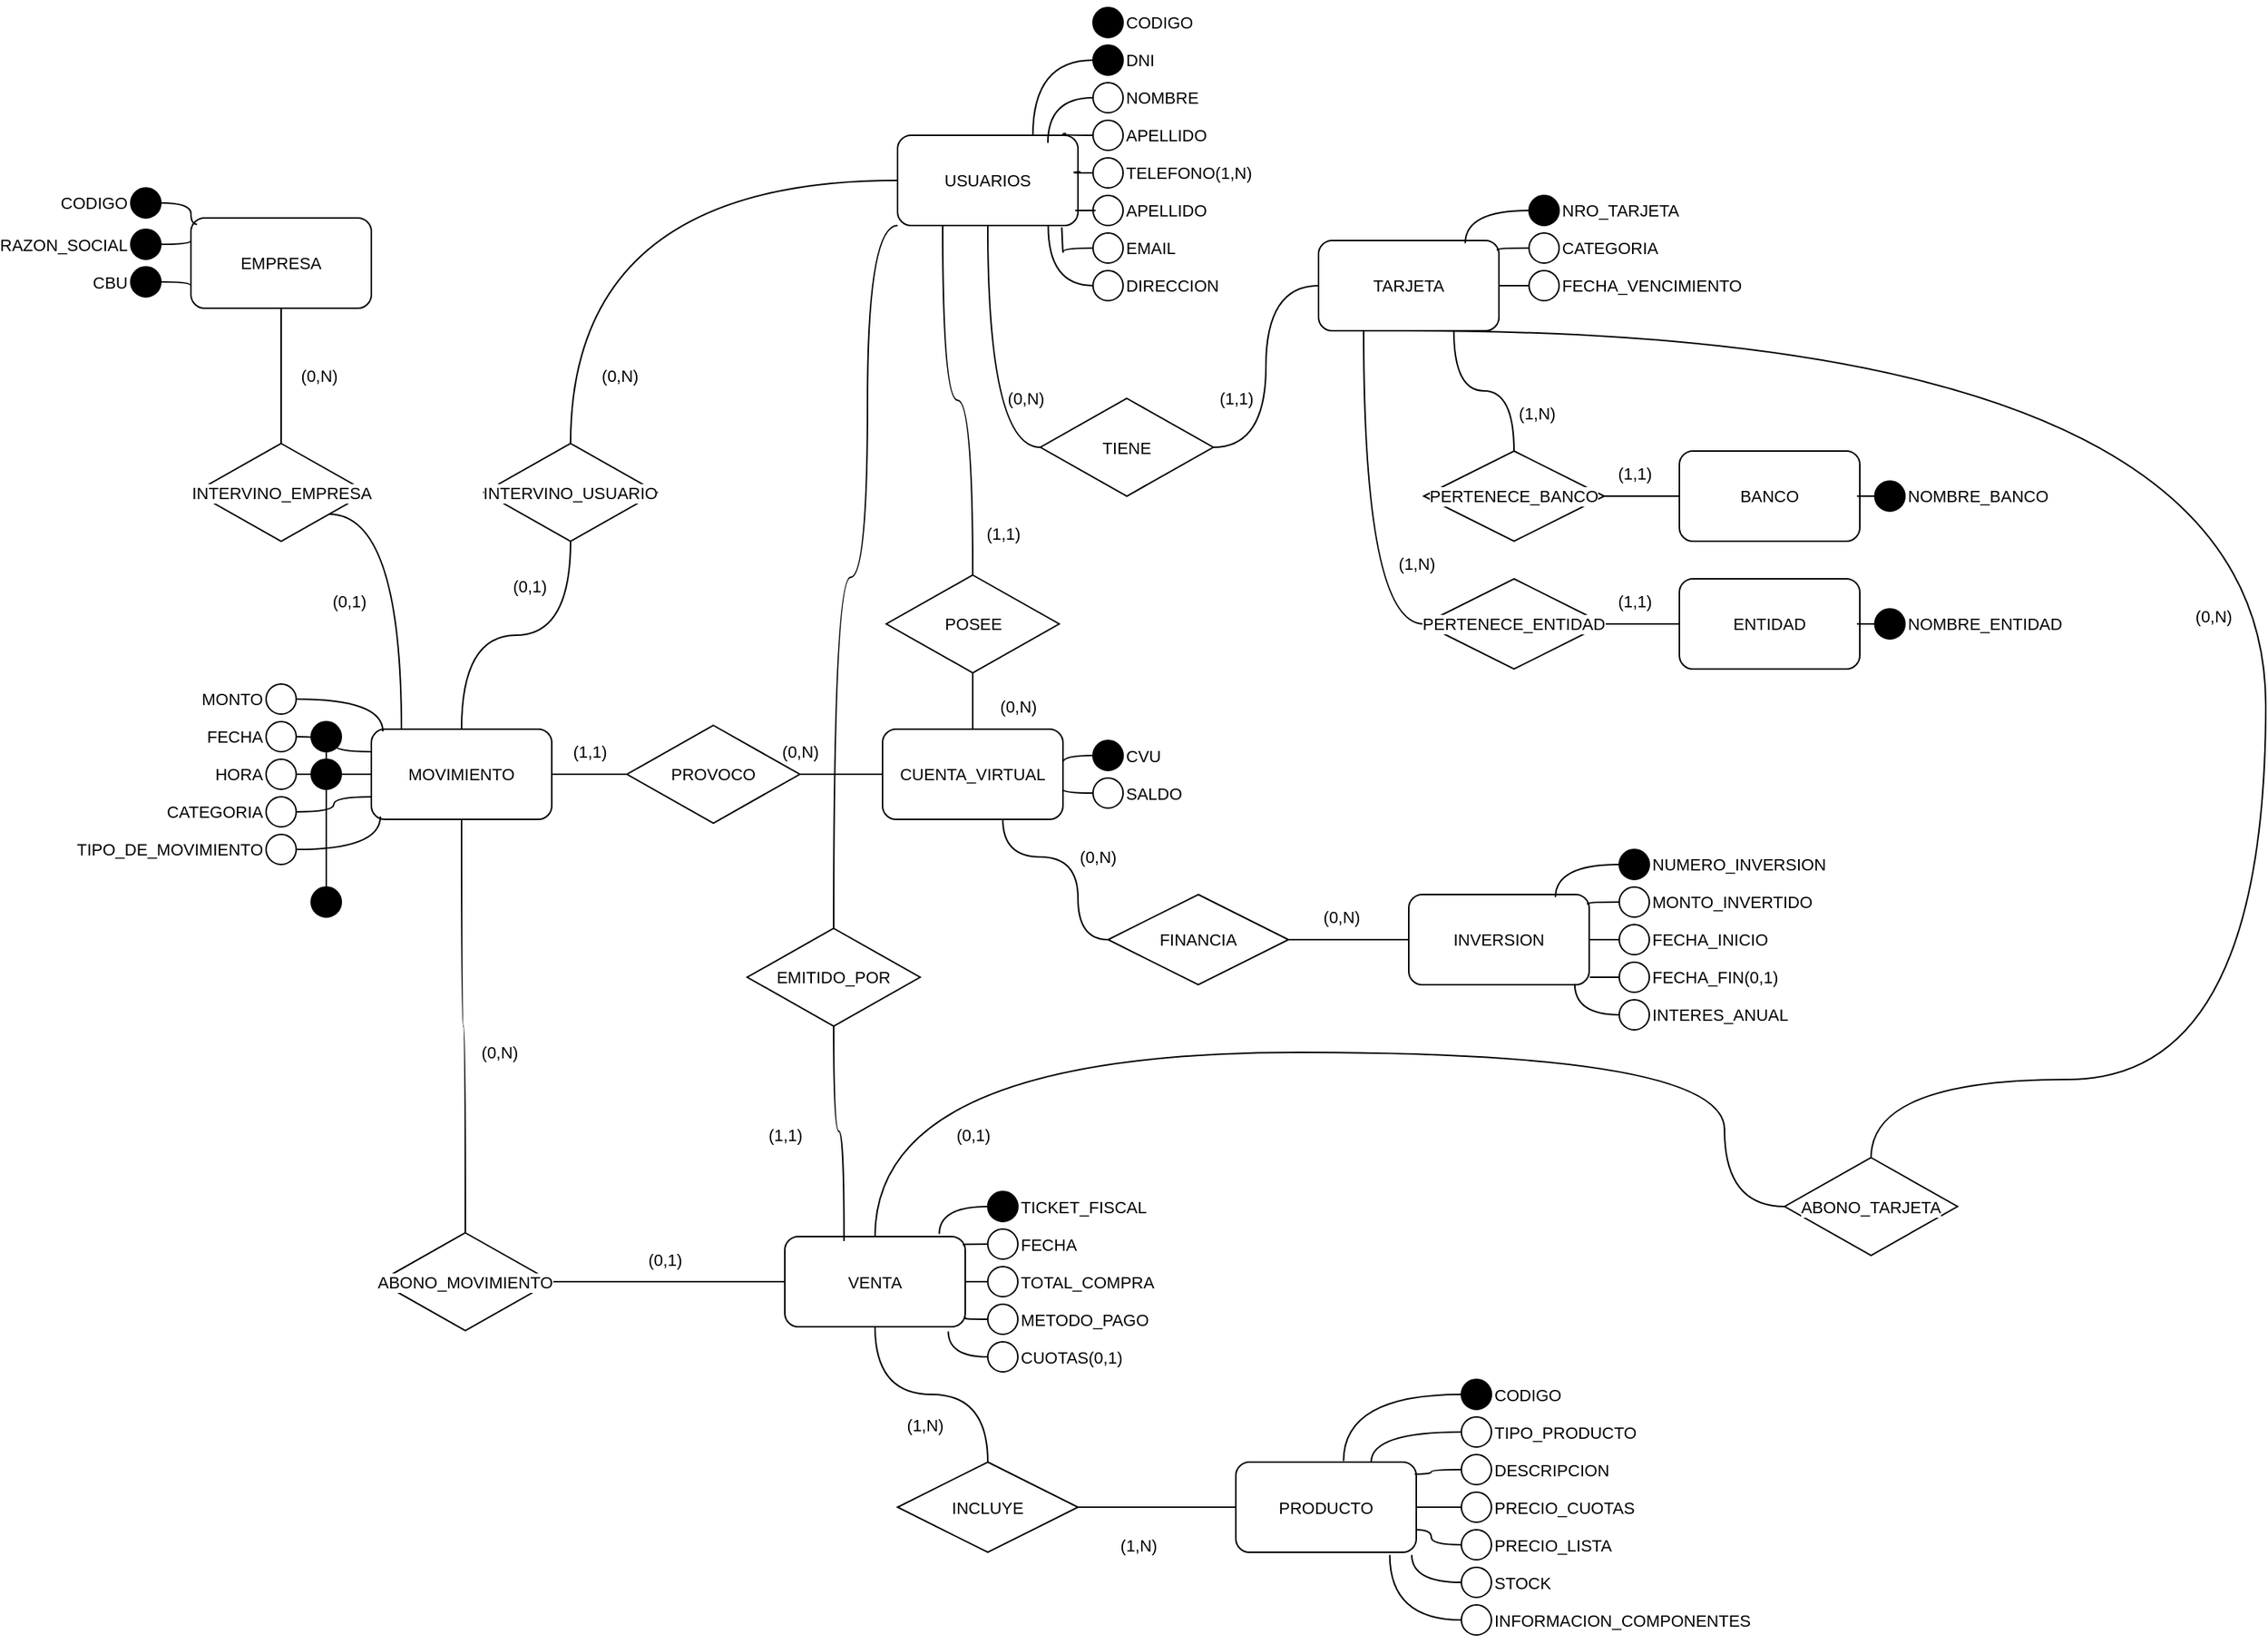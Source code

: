 <mxfile version="24.8.4">
  <diagram name="Page-1" id="MBgLQ2aWuJ-OqpsPzymd">
    <mxGraphModel dx="2206" dy="1115" grid="1" gridSize="10" guides="1" tooltips="1" connect="1" arrows="1" fold="1" page="1" pageScale="1" pageWidth="1400" pageHeight="850" math="0" shadow="0">
      <root>
        <mxCell id="0" />
        <mxCell id="1" parent="0" />
        <mxCell id="rtYCehL2lPp_QtLVTMvi-48" style="edgeStyle=orthogonalEdgeStyle;shape=connector;curved=1;rounded=0;orthogonalLoop=1;jettySize=auto;html=1;entryX=0.5;entryY=0;entryDx=0;entryDy=0;strokeColor=default;align=center;verticalAlign=middle;fontFamily=Helvetica;fontSize=11;fontColor=default;labelBackgroundColor=default;endArrow=none;endFill=0;exitX=0.25;exitY=1;exitDx=0;exitDy=0;" edge="1" parent="1" source="rtYCehL2lPp_QtLVTMvi-1" target="rtYCehL2lPp_QtLVTMvi-47">
          <mxGeometry relative="1" as="geometry" />
        </mxCell>
        <mxCell id="rtYCehL2lPp_QtLVTMvi-233" style="edgeStyle=orthogonalEdgeStyle;shape=connector;curved=1;rounded=0;orthogonalLoop=1;jettySize=auto;html=1;entryX=0.5;entryY=0;entryDx=0;entryDy=0;strokeColor=default;align=center;verticalAlign=middle;fontFamily=Helvetica;fontSize=11;fontColor=default;labelBackgroundColor=default;endArrow=none;endFill=0;" edge="1" parent="1" source="rtYCehL2lPp_QtLVTMvi-1" target="rtYCehL2lPp_QtLVTMvi-232">
          <mxGeometry relative="1" as="geometry">
            <Array as="points">
              <mxPoint x="600" y="160" />
              <mxPoint x="600" y="394" />
              <mxPoint x="578" y="394" />
            </Array>
          </mxGeometry>
        </mxCell>
        <mxCell id="rtYCehL2lPp_QtLVTMvi-1" value="USUARIOS" style="rounded=1;whiteSpace=wrap;html=1;fontFamily=Helvetica;fontSize=11;fontColor=default;labelBackgroundColor=default;" vertex="1" parent="1">
          <mxGeometry x="620" y="100" width="120" height="60" as="geometry" />
        </mxCell>
        <mxCell id="rtYCehL2lPp_QtLVTMvi-67" style="edgeStyle=orthogonalEdgeStyle;shape=connector;curved=1;rounded=0;orthogonalLoop=1;jettySize=auto;html=1;entryX=0;entryY=0.5;entryDx=0;entryDy=0;strokeColor=default;align=center;verticalAlign=middle;fontFamily=Helvetica;fontSize=11;fontColor=default;labelBackgroundColor=default;endArrow=none;endFill=0;" edge="1" parent="1" source="rtYCehL2lPp_QtLVTMvi-2" target="rtYCehL2lPp_QtLVTMvi-66">
          <mxGeometry relative="1" as="geometry">
            <Array as="points">
              <mxPoint x="690" y="580" />
              <mxPoint x="740" y="580" />
              <mxPoint x="740" y="635" />
            </Array>
          </mxGeometry>
        </mxCell>
        <mxCell id="rtYCehL2lPp_QtLVTMvi-146" value="" style="edgeStyle=orthogonalEdgeStyle;shape=connector;curved=1;rounded=0;orthogonalLoop=1;jettySize=auto;html=1;strokeColor=default;align=center;verticalAlign=middle;fontFamily=Helvetica;fontSize=11;fontColor=default;labelBackgroundColor=default;endArrow=none;endFill=0;" edge="1" parent="1" source="rtYCehL2lPp_QtLVTMvi-2" target="rtYCehL2lPp_QtLVTMvi-145">
          <mxGeometry relative="1" as="geometry" />
        </mxCell>
        <mxCell id="rtYCehL2lPp_QtLVTMvi-2" value="CUENTA_VIRTUAL" style="rounded=1;whiteSpace=wrap;html=1;fontFamily=Helvetica;fontSize=11;fontColor=default;labelBackgroundColor=default;" vertex="1" parent="1">
          <mxGeometry x="610" y="495" width="120" height="60" as="geometry" />
        </mxCell>
        <mxCell id="rtYCehL2lPp_QtLVTMvi-3" value="INVERSION" style="rounded=1;whiteSpace=wrap;html=1;fontFamily=Helvetica;fontSize=11;fontColor=default;labelBackgroundColor=default;" vertex="1" parent="1">
          <mxGeometry x="960" y="605" width="120" height="60" as="geometry" />
        </mxCell>
        <mxCell id="rtYCehL2lPp_QtLVTMvi-6" value="EMPRESA" style="rounded=1;whiteSpace=wrap;html=1;fontFamily=Helvetica;fontSize=11;fontColor=default;labelBackgroundColor=default;" vertex="1" parent="1">
          <mxGeometry x="150" y="155" width="120" height="60" as="geometry" />
        </mxCell>
        <mxCell id="rtYCehL2lPp_QtLVTMvi-8" value="PRODUCTO" style="rounded=1;whiteSpace=wrap;html=1;fontFamily=Helvetica;fontSize=11;fontColor=default;labelBackgroundColor=default;" vertex="1" parent="1">
          <mxGeometry x="845" y="982.5" width="120" height="60" as="geometry" />
        </mxCell>
        <mxCell id="rtYCehL2lPp_QtLVTMvi-203" style="edgeStyle=orthogonalEdgeStyle;shape=connector;curved=1;rounded=0;orthogonalLoop=1;jettySize=auto;html=1;entryX=0.5;entryY=0;entryDx=0;entryDy=0;strokeColor=default;align=center;verticalAlign=middle;fontFamily=Helvetica;fontSize=11;fontColor=default;labelBackgroundColor=default;endArrow=none;endFill=0;" edge="1" parent="1" source="rtYCehL2lPp_QtLVTMvi-9" target="rtYCehL2lPp_QtLVTMvi-202">
          <mxGeometry relative="1" as="geometry" />
        </mxCell>
        <mxCell id="rtYCehL2lPp_QtLVTMvi-9" value="VENTA" style="rounded=1;whiteSpace=wrap;html=1;fontFamily=Helvetica;fontSize=11;fontColor=default;labelBackgroundColor=default;" vertex="1" parent="1">
          <mxGeometry x="545" y="832.5" width="120" height="60" as="geometry" />
        </mxCell>
        <mxCell id="rtYCehL2lPp_QtLVTMvi-32" style="edgeStyle=orthogonalEdgeStyle;shape=connector;curved=1;rounded=0;orthogonalLoop=1;jettySize=auto;html=1;entryX=0.75;entryY=0;entryDx=0;entryDy=0;strokeColor=default;align=center;verticalAlign=middle;fontFamily=Helvetica;fontSize=11;fontColor=default;labelBackgroundColor=default;endArrow=none;endFill=0;" edge="1" parent="1" source="rtYCehL2lPp_QtLVTMvi-10" target="rtYCehL2lPp_QtLVTMvi-1">
          <mxGeometry relative="1" as="geometry" />
        </mxCell>
        <mxCell id="rtYCehL2lPp_QtLVTMvi-10" value="" style="ellipse;whiteSpace=wrap;html=1;aspect=fixed;fontFamily=Helvetica;fontSize=11;fontColor=default;labelBackgroundColor=default;fillColor=#000000;" vertex="1" parent="1">
          <mxGeometry x="750" y="40" width="20" height="20" as="geometry" />
        </mxCell>
        <mxCell id="rtYCehL2lPp_QtLVTMvi-11" value="DNI" style="text;html=1;align=left;verticalAlign=middle;whiteSpace=wrap;rounded=0;fontFamily=Helvetica;fontSize=11;fontColor=default;labelBackgroundColor=default;" vertex="1" parent="1">
          <mxGeometry x="770" y="35" width="60" height="30" as="geometry" />
        </mxCell>
        <mxCell id="rtYCehL2lPp_QtLVTMvi-14" value="" style="ellipse;whiteSpace=wrap;html=1;aspect=fixed;fontFamily=Helvetica;fontSize=11;fontColor=default;labelBackgroundColor=default;" vertex="1" parent="1">
          <mxGeometry x="750" y="65" width="20" height="20" as="geometry" />
        </mxCell>
        <mxCell id="rtYCehL2lPp_QtLVTMvi-15" value="&lt;div align=&quot;left&quot;&gt;NOMBRE&lt;/div&gt;" style="text;html=1;align=left;verticalAlign=middle;whiteSpace=wrap;rounded=0;fontFamily=Helvetica;fontSize=11;fontColor=default;labelBackgroundColor=default;" vertex="1" parent="1">
          <mxGeometry x="770" y="60" width="60" height="30" as="geometry" />
        </mxCell>
        <mxCell id="rtYCehL2lPp_QtLVTMvi-18" value="" style="ellipse;whiteSpace=wrap;html=1;aspect=fixed;fontFamily=Helvetica;fontSize=11;fontColor=default;labelBackgroundColor=default;" vertex="1" parent="1">
          <mxGeometry x="750" y="90" width="20" height="20" as="geometry" />
        </mxCell>
        <mxCell id="rtYCehL2lPp_QtLVTMvi-19" value="APELLIDO" style="text;html=1;align=left;verticalAlign=middle;whiteSpace=wrap;rounded=0;fontFamily=Helvetica;fontSize=11;fontColor=default;labelBackgroundColor=default;" vertex="1" parent="1">
          <mxGeometry x="770" y="85" width="60" height="30" as="geometry" />
        </mxCell>
        <mxCell id="rtYCehL2lPp_QtLVTMvi-20" value="" style="ellipse;whiteSpace=wrap;html=1;aspect=fixed;fontFamily=Helvetica;fontSize=11;fontColor=default;labelBackgroundColor=default;" vertex="1" parent="1">
          <mxGeometry x="750" y="115" width="20" height="20" as="geometry" />
        </mxCell>
        <mxCell id="rtYCehL2lPp_QtLVTMvi-21" value="TELEFONO(1,N)" style="text;html=1;align=left;verticalAlign=middle;whiteSpace=wrap;rounded=0;fontFamily=Helvetica;fontSize=11;fontColor=default;labelBackgroundColor=default;" vertex="1" parent="1">
          <mxGeometry x="770" y="110" width="60" height="30" as="geometry" />
        </mxCell>
        <mxCell id="rtYCehL2lPp_QtLVTMvi-22" value="" style="ellipse;whiteSpace=wrap;html=1;aspect=fixed;fontFamily=Helvetica;fontSize=11;fontColor=default;labelBackgroundColor=default;" vertex="1" parent="1">
          <mxGeometry x="750" y="140" width="20" height="20" as="geometry" />
        </mxCell>
        <mxCell id="rtYCehL2lPp_QtLVTMvi-23" value="APELLIDO" style="text;html=1;align=left;verticalAlign=middle;whiteSpace=wrap;rounded=0;fontFamily=Helvetica;fontSize=11;fontColor=default;labelBackgroundColor=default;" vertex="1" parent="1">
          <mxGeometry x="770" y="135" width="60" height="30" as="geometry" />
        </mxCell>
        <mxCell id="rtYCehL2lPp_QtLVTMvi-25" value="" style="ellipse;whiteSpace=wrap;html=1;aspect=fixed;fontFamily=Helvetica;fontSize=11;fontColor=default;labelBackgroundColor=default;" vertex="1" parent="1">
          <mxGeometry x="750" y="165" width="20" height="20" as="geometry" />
        </mxCell>
        <mxCell id="rtYCehL2lPp_QtLVTMvi-26" value="EMAIL" style="text;html=1;align=left;verticalAlign=middle;whiteSpace=wrap;rounded=0;fontFamily=Helvetica;fontSize=11;fontColor=default;labelBackgroundColor=default;" vertex="1" parent="1">
          <mxGeometry x="770" y="160" width="60" height="30" as="geometry" />
        </mxCell>
        <mxCell id="rtYCehL2lPp_QtLVTMvi-30" value="" style="ellipse;whiteSpace=wrap;html=1;aspect=fixed;fontFamily=Helvetica;fontSize=11;fontColor=default;labelBackgroundColor=default;" vertex="1" parent="1">
          <mxGeometry x="750" y="190" width="20" height="20" as="geometry" />
        </mxCell>
        <mxCell id="rtYCehL2lPp_QtLVTMvi-31" value="DIRECCION" style="text;html=1;align=left;verticalAlign=middle;whiteSpace=wrap;rounded=0;fontFamily=Helvetica;fontSize=11;fontColor=default;labelBackgroundColor=default;" vertex="1" parent="1">
          <mxGeometry x="770" y="185" width="60" height="30" as="geometry" />
        </mxCell>
        <mxCell id="rtYCehL2lPp_QtLVTMvi-33" style="edgeStyle=orthogonalEdgeStyle;shape=connector;curved=1;rounded=0;orthogonalLoop=1;jettySize=auto;html=1;entryX=0.833;entryY=0.083;entryDx=0;entryDy=0;entryPerimeter=0;strokeColor=default;align=center;verticalAlign=middle;fontFamily=Helvetica;fontSize=11;fontColor=default;labelBackgroundColor=default;endArrow=none;endFill=0;" edge="1" parent="1" source="rtYCehL2lPp_QtLVTMvi-14" target="rtYCehL2lPp_QtLVTMvi-1">
          <mxGeometry relative="1" as="geometry" />
        </mxCell>
        <mxCell id="rtYCehL2lPp_QtLVTMvi-34" style="edgeStyle=orthogonalEdgeStyle;shape=connector;curved=1;rounded=0;orthogonalLoop=1;jettySize=auto;html=1;entryX=0.934;entryY=-0.02;entryDx=0;entryDy=0;entryPerimeter=0;strokeColor=default;align=center;verticalAlign=middle;fontFamily=Helvetica;fontSize=11;fontColor=default;labelBackgroundColor=default;endArrow=none;endFill=0;" edge="1" parent="1" source="rtYCehL2lPp_QtLVTMvi-18" target="rtYCehL2lPp_QtLVTMvi-1">
          <mxGeometry relative="1" as="geometry" />
        </mxCell>
        <mxCell id="rtYCehL2lPp_QtLVTMvi-35" style="edgeStyle=orthogonalEdgeStyle;shape=connector;curved=1;rounded=0;orthogonalLoop=1;jettySize=auto;html=1;entryX=1.014;entryY=0.405;entryDx=0;entryDy=0;entryPerimeter=0;strokeColor=default;align=center;verticalAlign=middle;fontFamily=Helvetica;fontSize=11;fontColor=default;labelBackgroundColor=default;endArrow=none;endFill=0;" edge="1" parent="1" source="rtYCehL2lPp_QtLVTMvi-20" target="rtYCehL2lPp_QtLVTMvi-1">
          <mxGeometry relative="1" as="geometry" />
        </mxCell>
        <mxCell id="rtYCehL2lPp_QtLVTMvi-36" style="edgeStyle=orthogonalEdgeStyle;shape=connector;curved=1;rounded=0;orthogonalLoop=1;jettySize=auto;html=1;entryX=0.996;entryY=0.833;entryDx=0;entryDy=0;entryPerimeter=0;strokeColor=default;align=center;verticalAlign=middle;fontFamily=Helvetica;fontSize=11;fontColor=default;labelBackgroundColor=default;endArrow=none;endFill=0;" edge="1" parent="1" source="rtYCehL2lPp_QtLVTMvi-22" target="rtYCehL2lPp_QtLVTMvi-1">
          <mxGeometry relative="1" as="geometry" />
        </mxCell>
        <mxCell id="rtYCehL2lPp_QtLVTMvi-38" style="edgeStyle=orthogonalEdgeStyle;shape=connector;curved=1;rounded=0;orthogonalLoop=1;jettySize=auto;html=1;entryX=0.91;entryY=1.02;entryDx=0;entryDy=0;entryPerimeter=0;strokeColor=default;align=center;verticalAlign=middle;fontFamily=Helvetica;fontSize=11;fontColor=default;labelBackgroundColor=default;endArrow=none;endFill=0;" edge="1" parent="1" source="rtYCehL2lPp_QtLVTMvi-25" target="rtYCehL2lPp_QtLVTMvi-1">
          <mxGeometry relative="1" as="geometry" />
        </mxCell>
        <mxCell id="rtYCehL2lPp_QtLVTMvi-39" style="edgeStyle=orthogonalEdgeStyle;shape=connector;curved=1;rounded=0;orthogonalLoop=1;jettySize=auto;html=1;entryX=0.835;entryY=1.005;entryDx=0;entryDy=0;entryPerimeter=0;strokeColor=default;align=center;verticalAlign=middle;fontFamily=Helvetica;fontSize=11;fontColor=default;labelBackgroundColor=default;endArrow=none;endFill=0;" edge="1" parent="1" source="rtYCehL2lPp_QtLVTMvi-30" target="rtYCehL2lPp_QtLVTMvi-1">
          <mxGeometry relative="1" as="geometry" />
        </mxCell>
        <mxCell id="rtYCehL2lPp_QtLVTMvi-40" value="" style="ellipse;whiteSpace=wrap;html=1;aspect=fixed;fontFamily=Helvetica;fontSize=11;fontColor=default;labelBackgroundColor=default;fillColor=#000000;" vertex="1" parent="1">
          <mxGeometry x="750" y="502.5" width="20" height="20" as="geometry" />
        </mxCell>
        <mxCell id="rtYCehL2lPp_QtLVTMvi-41" value="CVU" style="text;html=1;align=left;verticalAlign=middle;whiteSpace=wrap;rounded=0;fontFamily=Helvetica;fontSize=11;fontColor=default;labelBackgroundColor=default;" vertex="1" parent="1">
          <mxGeometry x="770" y="497.5" width="60" height="30" as="geometry" />
        </mxCell>
        <mxCell id="rtYCehL2lPp_QtLVTMvi-42" value="" style="ellipse;whiteSpace=wrap;html=1;aspect=fixed;fontFamily=Helvetica;fontSize=11;fontColor=default;labelBackgroundColor=default;" vertex="1" parent="1">
          <mxGeometry x="750" y="527.5" width="20" height="20" as="geometry" />
        </mxCell>
        <mxCell id="rtYCehL2lPp_QtLVTMvi-43" value="SALDO" style="text;html=1;align=left;verticalAlign=middle;whiteSpace=wrap;rounded=0;fontFamily=Helvetica;fontSize=11;fontColor=default;labelBackgroundColor=default;" vertex="1" parent="1">
          <mxGeometry x="770" y="522.5" width="60" height="30" as="geometry" />
        </mxCell>
        <mxCell id="rtYCehL2lPp_QtLVTMvi-45" style="edgeStyle=orthogonalEdgeStyle;shape=connector;curved=1;rounded=0;orthogonalLoop=1;jettySize=auto;html=1;entryX=1.008;entryY=0.667;entryDx=0;entryDy=0;entryPerimeter=0;strokeColor=default;align=center;verticalAlign=middle;fontFamily=Helvetica;fontSize=11;fontColor=default;labelBackgroundColor=default;endArrow=none;endFill=0;" edge="1" parent="1" source="rtYCehL2lPp_QtLVTMvi-42" target="rtYCehL2lPp_QtLVTMvi-2">
          <mxGeometry relative="1" as="geometry" />
        </mxCell>
        <mxCell id="rtYCehL2lPp_QtLVTMvi-46" style="edgeStyle=orthogonalEdgeStyle;shape=connector;curved=1;rounded=0;orthogonalLoop=1;jettySize=auto;html=1;entryX=1.008;entryY=0.367;entryDx=0;entryDy=0;entryPerimeter=0;strokeColor=default;align=center;verticalAlign=middle;fontFamily=Helvetica;fontSize=11;fontColor=default;labelBackgroundColor=default;endArrow=none;endFill=0;" edge="1" parent="1" source="rtYCehL2lPp_QtLVTMvi-40" target="rtYCehL2lPp_QtLVTMvi-2">
          <mxGeometry relative="1" as="geometry" />
        </mxCell>
        <mxCell id="rtYCehL2lPp_QtLVTMvi-49" style="edgeStyle=orthogonalEdgeStyle;shape=connector;curved=1;rounded=0;orthogonalLoop=1;jettySize=auto;html=1;entryX=0.5;entryY=0;entryDx=0;entryDy=0;strokeColor=default;align=center;verticalAlign=middle;fontFamily=Helvetica;fontSize=11;fontColor=default;labelBackgroundColor=default;endArrow=none;endFill=0;" edge="1" parent="1" source="rtYCehL2lPp_QtLVTMvi-47" target="rtYCehL2lPp_QtLVTMvi-2">
          <mxGeometry relative="1" as="geometry" />
        </mxCell>
        <mxCell id="rtYCehL2lPp_QtLVTMvi-47" value="POSEE" style="rhombus;whiteSpace=wrap;html=1;fontFamily=Helvetica;fontSize=11;fontColor=default;labelBackgroundColor=default;" vertex="1" parent="1">
          <mxGeometry x="612.5" y="392.5" width="115" height="65" as="geometry" />
        </mxCell>
        <mxCell id="rtYCehL2lPp_QtLVTMvi-50" value="" style="ellipse;whiteSpace=wrap;html=1;aspect=fixed;fontFamily=Helvetica;fontSize=11;fontColor=default;labelBackgroundColor=default;fillColor=#000000;" vertex="1" parent="1">
          <mxGeometry x="1100" y="575" width="20" height="20" as="geometry" />
        </mxCell>
        <mxCell id="rtYCehL2lPp_QtLVTMvi-51" value="NUMERO_INVERSION" style="text;html=1;align=left;verticalAlign=middle;whiteSpace=wrap;rounded=0;fontFamily=Helvetica;fontSize=11;fontColor=default;labelBackgroundColor=default;" vertex="1" parent="1">
          <mxGeometry x="1120" y="570" width="60" height="30" as="geometry" />
        </mxCell>
        <mxCell id="rtYCehL2lPp_QtLVTMvi-52" value="" style="ellipse;whiteSpace=wrap;html=1;aspect=fixed;fontFamily=Helvetica;fontSize=11;fontColor=default;labelBackgroundColor=default;" vertex="1" parent="1">
          <mxGeometry x="1100" y="600" width="20" height="20" as="geometry" />
        </mxCell>
        <mxCell id="rtYCehL2lPp_QtLVTMvi-53" value="MONTO_INVERTIDO" style="text;html=1;align=left;verticalAlign=middle;whiteSpace=wrap;rounded=0;fontFamily=Helvetica;fontSize=11;fontColor=default;labelBackgroundColor=default;" vertex="1" parent="1">
          <mxGeometry x="1120" y="595" width="60" height="30" as="geometry" />
        </mxCell>
        <mxCell id="rtYCehL2lPp_QtLVTMvi-63" style="edgeStyle=orthogonalEdgeStyle;shape=connector;curved=1;rounded=0;orthogonalLoop=1;jettySize=auto;html=1;entryX=1;entryY=0.5;entryDx=0;entryDy=0;strokeColor=default;align=center;verticalAlign=middle;fontFamily=Helvetica;fontSize=11;fontColor=default;labelBackgroundColor=default;endArrow=none;endFill=0;" edge="1" parent="1" source="rtYCehL2lPp_QtLVTMvi-55" target="rtYCehL2lPp_QtLVTMvi-3">
          <mxGeometry relative="1" as="geometry" />
        </mxCell>
        <mxCell id="rtYCehL2lPp_QtLVTMvi-55" value="" style="ellipse;whiteSpace=wrap;html=1;aspect=fixed;fontFamily=Helvetica;fontSize=11;fontColor=default;labelBackgroundColor=default;" vertex="1" parent="1">
          <mxGeometry x="1100" y="625" width="20" height="20" as="geometry" />
        </mxCell>
        <mxCell id="rtYCehL2lPp_QtLVTMvi-56" value="FECHA_INICIO" style="text;html=1;align=left;verticalAlign=middle;whiteSpace=wrap;rounded=0;fontFamily=Helvetica;fontSize=11;fontColor=default;labelBackgroundColor=default;" vertex="1" parent="1">
          <mxGeometry x="1120" y="620" width="60" height="30" as="geometry" />
        </mxCell>
        <mxCell id="rtYCehL2lPp_QtLVTMvi-57" value="" style="ellipse;whiteSpace=wrap;html=1;aspect=fixed;fontFamily=Helvetica;fontSize=11;fontColor=default;labelBackgroundColor=default;" vertex="1" parent="1">
          <mxGeometry x="1100" y="650" width="20" height="20" as="geometry" />
        </mxCell>
        <mxCell id="rtYCehL2lPp_QtLVTMvi-58" value="FECHA_FIN(0,1)" style="text;html=1;align=left;verticalAlign=middle;whiteSpace=wrap;rounded=0;fontFamily=Helvetica;fontSize=11;fontColor=default;labelBackgroundColor=default;" vertex="1" parent="1">
          <mxGeometry x="1120" y="645" width="60" height="30" as="geometry" />
        </mxCell>
        <mxCell id="rtYCehL2lPp_QtLVTMvi-59" value="" style="ellipse;whiteSpace=wrap;html=1;aspect=fixed;fontFamily=Helvetica;fontSize=11;fontColor=default;labelBackgroundColor=default;" vertex="1" parent="1">
          <mxGeometry x="1100" y="675" width="20" height="20" as="geometry" />
        </mxCell>
        <mxCell id="rtYCehL2lPp_QtLVTMvi-60" value="INTERES_ANUAL" style="text;html=1;align=left;verticalAlign=middle;whiteSpace=wrap;rounded=0;fontFamily=Helvetica;fontSize=11;fontColor=default;labelBackgroundColor=default;" vertex="1" parent="1">
          <mxGeometry x="1120" y="670" width="60" height="30" as="geometry" />
        </mxCell>
        <mxCell id="rtYCehL2lPp_QtLVTMvi-61" style="edgeStyle=orthogonalEdgeStyle;shape=connector;curved=1;rounded=0;orthogonalLoop=1;jettySize=auto;html=1;entryX=0.813;entryY=0.03;entryDx=0;entryDy=0;entryPerimeter=0;strokeColor=default;align=center;verticalAlign=middle;fontFamily=Helvetica;fontSize=11;fontColor=default;labelBackgroundColor=default;endArrow=none;endFill=0;" edge="1" parent="1" source="rtYCehL2lPp_QtLVTMvi-50" target="rtYCehL2lPp_QtLVTMvi-3">
          <mxGeometry relative="1" as="geometry" />
        </mxCell>
        <mxCell id="rtYCehL2lPp_QtLVTMvi-62" style="edgeStyle=orthogonalEdgeStyle;shape=connector;curved=1;rounded=0;orthogonalLoop=1;jettySize=auto;html=1;entryX=0.987;entryY=0.103;entryDx=0;entryDy=0;entryPerimeter=0;strokeColor=default;align=center;verticalAlign=middle;fontFamily=Helvetica;fontSize=11;fontColor=default;labelBackgroundColor=default;endArrow=none;endFill=0;" edge="1" parent="1" source="rtYCehL2lPp_QtLVTMvi-52" target="rtYCehL2lPp_QtLVTMvi-3">
          <mxGeometry relative="1" as="geometry" />
        </mxCell>
        <mxCell id="rtYCehL2lPp_QtLVTMvi-64" style="edgeStyle=orthogonalEdgeStyle;shape=connector;curved=1;rounded=0;orthogonalLoop=1;jettySize=auto;html=1;entryX=1.003;entryY=0.917;entryDx=0;entryDy=0;entryPerimeter=0;strokeColor=default;align=center;verticalAlign=middle;fontFamily=Helvetica;fontSize=11;fontColor=default;labelBackgroundColor=default;endArrow=none;endFill=0;" edge="1" parent="1" source="rtYCehL2lPp_QtLVTMvi-57" target="rtYCehL2lPp_QtLVTMvi-3">
          <mxGeometry relative="1" as="geometry" />
        </mxCell>
        <mxCell id="rtYCehL2lPp_QtLVTMvi-65" style="edgeStyle=orthogonalEdgeStyle;shape=connector;curved=1;rounded=0;orthogonalLoop=1;jettySize=auto;html=1;entryX=0.92;entryY=0.99;entryDx=0;entryDy=0;entryPerimeter=0;strokeColor=default;align=center;verticalAlign=middle;fontFamily=Helvetica;fontSize=11;fontColor=default;labelBackgroundColor=default;endArrow=none;endFill=0;" edge="1" parent="1" source="rtYCehL2lPp_QtLVTMvi-59" target="rtYCehL2lPp_QtLVTMvi-3">
          <mxGeometry relative="1" as="geometry" />
        </mxCell>
        <mxCell id="rtYCehL2lPp_QtLVTMvi-68" value="" style="edgeStyle=orthogonalEdgeStyle;shape=connector;curved=1;rounded=0;orthogonalLoop=1;jettySize=auto;html=1;strokeColor=default;align=center;verticalAlign=middle;fontFamily=Helvetica;fontSize=11;fontColor=default;labelBackgroundColor=default;endArrow=none;endFill=0;" edge="1" parent="1" source="rtYCehL2lPp_QtLVTMvi-66" target="rtYCehL2lPp_QtLVTMvi-3">
          <mxGeometry relative="1" as="geometry" />
        </mxCell>
        <mxCell id="rtYCehL2lPp_QtLVTMvi-66" value="FINANCIA" style="rhombus;whiteSpace=wrap;html=1;fontFamily=Helvetica;fontSize=11;fontColor=default;labelBackgroundColor=default;" vertex="1" parent="1">
          <mxGeometry x="760" y="605" width="120" height="60" as="geometry" />
        </mxCell>
        <mxCell id="rtYCehL2lPp_QtLVTMvi-111" style="edgeStyle=orthogonalEdgeStyle;shape=connector;curved=1;rounded=0;orthogonalLoop=1;jettySize=auto;html=1;entryX=1;entryY=0.5;entryDx=0;entryDy=0;strokeColor=default;align=center;verticalAlign=middle;fontFamily=Helvetica;fontSize=11;fontColor=default;labelBackgroundColor=default;endArrow=none;endFill=0;" edge="1" parent="1" source="rtYCehL2lPp_QtLVTMvi-80" target="rtYCehL2lPp_QtLVTMvi-110">
          <mxGeometry relative="1" as="geometry" />
        </mxCell>
        <mxCell id="rtYCehL2lPp_QtLVTMvi-80" value="TARJETA" style="rounded=1;whiteSpace=wrap;html=1;fontFamily=Helvetica;fontSize=11;fontColor=default;labelBackgroundColor=default;" vertex="1" parent="1">
          <mxGeometry x="900" y="170" width="120" height="60" as="geometry" />
        </mxCell>
        <mxCell id="rtYCehL2lPp_QtLVTMvi-81" value="" style="ellipse;whiteSpace=wrap;html=1;aspect=fixed;fontFamily=Helvetica;fontSize=11;fontColor=default;labelBackgroundColor=default;fillColor=#000000;" vertex="1" parent="1">
          <mxGeometry x="1040" y="140" width="20" height="20" as="geometry" />
        </mxCell>
        <mxCell id="rtYCehL2lPp_QtLVTMvi-82" value="NRO_TARJETA" style="text;html=1;align=left;verticalAlign=middle;whiteSpace=wrap;rounded=0;fontFamily=Helvetica;fontSize=11;fontColor=default;labelBackgroundColor=default;" vertex="1" parent="1">
          <mxGeometry x="1060" y="135" width="60" height="30" as="geometry" />
        </mxCell>
        <mxCell id="rtYCehL2lPp_QtLVTMvi-83" value="" style="ellipse;whiteSpace=wrap;html=1;aspect=fixed;fontFamily=Helvetica;fontSize=11;fontColor=default;labelBackgroundColor=default;" vertex="1" parent="1">
          <mxGeometry x="1040" y="165" width="20" height="20" as="geometry" />
        </mxCell>
        <mxCell id="rtYCehL2lPp_QtLVTMvi-84" value="CATEGORIA" style="text;html=1;align=left;verticalAlign=middle;whiteSpace=wrap;rounded=0;fontFamily=Helvetica;fontSize=11;fontColor=default;labelBackgroundColor=default;" vertex="1" parent="1">
          <mxGeometry x="1060" y="160" width="60" height="30" as="geometry" />
        </mxCell>
        <mxCell id="rtYCehL2lPp_QtLVTMvi-85" style="edgeStyle=orthogonalEdgeStyle;shape=connector;curved=1;rounded=0;orthogonalLoop=1;jettySize=auto;html=1;entryX=1;entryY=0.5;entryDx=0;entryDy=0;strokeColor=default;align=center;verticalAlign=middle;fontFamily=Helvetica;fontSize=11;fontColor=default;labelBackgroundColor=default;endArrow=none;endFill=0;" edge="1" parent="1" source="rtYCehL2lPp_QtLVTMvi-86" target="rtYCehL2lPp_QtLVTMvi-80">
          <mxGeometry relative="1" as="geometry" />
        </mxCell>
        <mxCell id="rtYCehL2lPp_QtLVTMvi-86" value="" style="ellipse;whiteSpace=wrap;html=1;aspect=fixed;fontFamily=Helvetica;fontSize=11;fontColor=default;labelBackgroundColor=default;" vertex="1" parent="1">
          <mxGeometry x="1040" y="190" width="20" height="20" as="geometry" />
        </mxCell>
        <mxCell id="rtYCehL2lPp_QtLVTMvi-87" value="FECHA_VENCIMIENTO" style="text;html=1;align=left;verticalAlign=middle;whiteSpace=wrap;rounded=0;fontFamily=Helvetica;fontSize=11;fontColor=default;labelBackgroundColor=default;" vertex="1" parent="1">
          <mxGeometry x="1060" y="185" width="60" height="30" as="geometry" />
        </mxCell>
        <mxCell id="rtYCehL2lPp_QtLVTMvi-92" style="edgeStyle=orthogonalEdgeStyle;shape=connector;curved=1;rounded=0;orthogonalLoop=1;jettySize=auto;html=1;entryX=0.813;entryY=0.03;entryDx=0;entryDy=0;entryPerimeter=0;strokeColor=default;align=center;verticalAlign=middle;fontFamily=Helvetica;fontSize=11;fontColor=default;labelBackgroundColor=default;endArrow=none;endFill=0;" edge="1" parent="1" source="rtYCehL2lPp_QtLVTMvi-81" target="rtYCehL2lPp_QtLVTMvi-80">
          <mxGeometry relative="1" as="geometry" />
        </mxCell>
        <mxCell id="rtYCehL2lPp_QtLVTMvi-93" style="edgeStyle=orthogonalEdgeStyle;shape=connector;curved=1;rounded=0;orthogonalLoop=1;jettySize=auto;html=1;entryX=0.987;entryY=0.103;entryDx=0;entryDy=0;entryPerimeter=0;strokeColor=default;align=center;verticalAlign=middle;fontFamily=Helvetica;fontSize=11;fontColor=default;labelBackgroundColor=default;endArrow=none;endFill=0;" edge="1" parent="1" source="rtYCehL2lPp_QtLVTMvi-83" target="rtYCehL2lPp_QtLVTMvi-80">
          <mxGeometry relative="1" as="geometry" />
        </mxCell>
        <mxCell id="rtYCehL2lPp_QtLVTMvi-98" value="" style="edgeStyle=orthogonalEdgeStyle;shape=connector;curved=1;rounded=0;orthogonalLoop=1;jettySize=auto;html=1;strokeColor=default;align=center;verticalAlign=middle;fontFamily=Helvetica;fontSize=11;fontColor=default;labelBackgroundColor=default;endArrow=none;endFill=0;" edge="1" parent="1" source="rtYCehL2lPp_QtLVTMvi-96" target="rtYCehL2lPp_QtLVTMvi-97">
          <mxGeometry relative="1" as="geometry" />
        </mxCell>
        <mxCell id="rtYCehL2lPp_QtLVTMvi-108" style="edgeStyle=orthogonalEdgeStyle;shape=connector;curved=1;rounded=0;orthogonalLoop=1;jettySize=auto;html=1;entryX=0.75;entryY=1;entryDx=0;entryDy=0;strokeColor=default;align=center;verticalAlign=middle;fontFamily=Helvetica;fontSize=11;fontColor=default;labelBackgroundColor=default;endArrow=none;endFill=0;" edge="1" parent="1" source="rtYCehL2lPp_QtLVTMvi-96" target="rtYCehL2lPp_QtLVTMvi-80">
          <mxGeometry relative="1" as="geometry" />
        </mxCell>
        <mxCell id="rtYCehL2lPp_QtLVTMvi-96" value="PERTENECE_BANCO" style="rhombus;whiteSpace=wrap;html=1;fontFamily=Helvetica;fontSize=11;fontColor=default;labelBackgroundColor=default;" vertex="1" parent="1">
          <mxGeometry x="970" y="310" width="120" height="60" as="geometry" />
        </mxCell>
        <mxCell id="rtYCehL2lPp_QtLVTMvi-97" value="BANCO" style="rounded=1;whiteSpace=wrap;html=1;fontFamily=Helvetica;fontSize=11;fontColor=default;labelBackgroundColor=default;" vertex="1" parent="1">
          <mxGeometry x="1140" y="310" width="120" height="60" as="geometry" />
        </mxCell>
        <mxCell id="rtYCehL2lPp_QtLVTMvi-101" style="edgeStyle=orthogonalEdgeStyle;shape=connector;curved=1;rounded=0;orthogonalLoop=1;jettySize=auto;html=1;strokeColor=default;align=center;verticalAlign=middle;fontFamily=Helvetica;fontSize=11;fontColor=default;labelBackgroundColor=default;endArrow=none;endFill=0;" edge="1" parent="1" source="rtYCehL2lPp_QtLVTMvi-99" target="rtYCehL2lPp_QtLVTMvi-97">
          <mxGeometry relative="1" as="geometry" />
        </mxCell>
        <mxCell id="rtYCehL2lPp_QtLVTMvi-99" value="" style="ellipse;whiteSpace=wrap;html=1;aspect=fixed;fontFamily=Helvetica;fontSize=11;fontColor=default;labelBackgroundColor=default;fillColor=#000000;" vertex="1" parent="1">
          <mxGeometry x="1270" y="330" width="20" height="20" as="geometry" />
        </mxCell>
        <mxCell id="rtYCehL2lPp_QtLVTMvi-100" value="NOMBRE_BANCO" style="text;html=1;align=left;verticalAlign=middle;whiteSpace=wrap;rounded=0;fontFamily=Helvetica;fontSize=11;fontColor=default;labelBackgroundColor=default;" vertex="1" parent="1">
          <mxGeometry x="1290" y="325" width="60" height="30" as="geometry" />
        </mxCell>
        <mxCell id="rtYCehL2lPp_QtLVTMvi-102" value="" style="edgeStyle=orthogonalEdgeStyle;shape=connector;curved=1;rounded=0;orthogonalLoop=1;jettySize=auto;html=1;strokeColor=default;align=center;verticalAlign=middle;fontFamily=Helvetica;fontSize=11;fontColor=default;labelBackgroundColor=default;endArrow=none;endFill=0;" edge="1" parent="1" source="rtYCehL2lPp_QtLVTMvi-103" target="rtYCehL2lPp_QtLVTMvi-104">
          <mxGeometry relative="1" as="geometry" />
        </mxCell>
        <mxCell id="rtYCehL2lPp_QtLVTMvi-109" style="edgeStyle=orthogonalEdgeStyle;shape=connector;curved=1;rounded=0;orthogonalLoop=1;jettySize=auto;html=1;entryX=0.25;entryY=1;entryDx=0;entryDy=0;strokeColor=default;align=center;verticalAlign=middle;fontFamily=Helvetica;fontSize=11;fontColor=default;labelBackgroundColor=default;endArrow=none;endFill=0;" edge="1" parent="1" source="rtYCehL2lPp_QtLVTMvi-103" target="rtYCehL2lPp_QtLVTMvi-80">
          <mxGeometry relative="1" as="geometry">
            <Array as="points">
              <mxPoint x="930" y="425" />
            </Array>
          </mxGeometry>
        </mxCell>
        <mxCell id="rtYCehL2lPp_QtLVTMvi-103" value="PERTENECE_ENTIDAD" style="rhombus;whiteSpace=wrap;html=1;fontFamily=Helvetica;fontSize=11;fontColor=default;labelBackgroundColor=default;" vertex="1" parent="1">
          <mxGeometry x="970" y="395" width="120" height="60" as="geometry" />
        </mxCell>
        <mxCell id="rtYCehL2lPp_QtLVTMvi-104" value="ENTIDAD" style="rounded=1;whiteSpace=wrap;html=1;fontFamily=Helvetica;fontSize=11;fontColor=default;labelBackgroundColor=default;" vertex="1" parent="1">
          <mxGeometry x="1140" y="395" width="120" height="60" as="geometry" />
        </mxCell>
        <mxCell id="rtYCehL2lPp_QtLVTMvi-105" style="edgeStyle=orthogonalEdgeStyle;shape=connector;curved=1;rounded=0;orthogonalLoop=1;jettySize=auto;html=1;strokeColor=default;align=center;verticalAlign=middle;fontFamily=Helvetica;fontSize=11;fontColor=default;labelBackgroundColor=default;endArrow=none;endFill=0;" edge="1" parent="1" source="rtYCehL2lPp_QtLVTMvi-106" target="rtYCehL2lPp_QtLVTMvi-104">
          <mxGeometry relative="1" as="geometry" />
        </mxCell>
        <mxCell id="rtYCehL2lPp_QtLVTMvi-106" value="" style="ellipse;whiteSpace=wrap;html=1;aspect=fixed;fontFamily=Helvetica;fontSize=11;fontColor=default;labelBackgroundColor=default;fillColor=#000000;" vertex="1" parent="1">
          <mxGeometry x="1270" y="415" width="20" height="20" as="geometry" />
        </mxCell>
        <mxCell id="rtYCehL2lPp_QtLVTMvi-107" value="NOMBRE_ENTIDAD" style="text;html=1;align=left;verticalAlign=middle;whiteSpace=wrap;rounded=0;fontFamily=Helvetica;fontSize=11;fontColor=default;labelBackgroundColor=default;" vertex="1" parent="1">
          <mxGeometry x="1290" y="410" width="60" height="30" as="geometry" />
        </mxCell>
        <mxCell id="rtYCehL2lPp_QtLVTMvi-112" style="edgeStyle=orthogonalEdgeStyle;shape=connector;curved=1;rounded=0;orthogonalLoop=1;jettySize=auto;html=1;entryX=0.5;entryY=1;entryDx=0;entryDy=0;strokeColor=default;align=center;verticalAlign=middle;fontFamily=Helvetica;fontSize=11;fontColor=default;labelBackgroundColor=default;endArrow=none;endFill=0;" edge="1" parent="1" source="rtYCehL2lPp_QtLVTMvi-110" target="rtYCehL2lPp_QtLVTMvi-1">
          <mxGeometry relative="1" as="geometry">
            <Array as="points">
              <mxPoint x="680" y="307" />
            </Array>
          </mxGeometry>
        </mxCell>
        <mxCell id="rtYCehL2lPp_QtLVTMvi-110" value="TIENE" style="rhombus;whiteSpace=wrap;html=1;fontFamily=Helvetica;fontSize=11;fontColor=default;labelBackgroundColor=default;" vertex="1" parent="1">
          <mxGeometry x="715" y="275" width="115" height="65" as="geometry" />
        </mxCell>
        <mxCell id="rtYCehL2lPp_QtLVTMvi-158" style="edgeStyle=orthogonalEdgeStyle;shape=connector;curved=1;rounded=0;orthogonalLoop=1;jettySize=auto;html=1;entryX=0.5;entryY=1;entryDx=0;entryDy=0;strokeColor=default;align=center;verticalAlign=middle;fontFamily=Helvetica;fontSize=11;fontColor=default;labelBackgroundColor=default;endArrow=none;endFill=0;" edge="1" parent="1" source="rtYCehL2lPp_QtLVTMvi-113" target="rtYCehL2lPp_QtLVTMvi-157">
          <mxGeometry relative="1" as="geometry" />
        </mxCell>
        <mxCell id="rtYCehL2lPp_QtLVTMvi-227" style="edgeStyle=orthogonalEdgeStyle;shape=connector;curved=1;rounded=0;orthogonalLoop=1;jettySize=auto;html=1;entryX=0.5;entryY=0;entryDx=0;entryDy=0;strokeColor=default;align=center;verticalAlign=middle;fontFamily=Helvetica;fontSize=11;fontColor=default;labelBackgroundColor=default;endArrow=none;endFill=0;" edge="1" parent="1" source="rtYCehL2lPp_QtLVTMvi-113" target="rtYCehL2lPp_QtLVTMvi-218">
          <mxGeometry relative="1" as="geometry" />
        </mxCell>
        <mxCell id="rtYCehL2lPp_QtLVTMvi-113" value="MOVIMIENTO" style="rounded=1;whiteSpace=wrap;html=1;fontFamily=Helvetica;fontSize=11;fontColor=default;labelBackgroundColor=default;" vertex="1" parent="1">
          <mxGeometry x="270" y="495" width="120" height="60" as="geometry" />
        </mxCell>
        <mxCell id="rtYCehL2lPp_QtLVTMvi-115" value="" style="ellipse;whiteSpace=wrap;html=1;aspect=fixed;fontFamily=Helvetica;fontSize=11;fontColor=default;labelBackgroundColor=default;" vertex="1" parent="1">
          <mxGeometry x="200" y="465" width="20" height="20" as="geometry" />
        </mxCell>
        <mxCell id="rtYCehL2lPp_QtLVTMvi-116" value="MONTO" style="text;html=1;align=right;verticalAlign=middle;whiteSpace=wrap;rounded=0;fontFamily=Helvetica;fontSize=11;fontColor=default;labelBackgroundColor=default;" vertex="1" parent="1">
          <mxGeometry x="140" y="460" width="60" height="30" as="geometry" />
        </mxCell>
        <mxCell id="rtYCehL2lPp_QtLVTMvi-139" value="" style="edgeStyle=orthogonalEdgeStyle;shape=connector;curved=1;rounded=0;orthogonalLoop=1;jettySize=auto;html=1;strokeColor=default;align=center;verticalAlign=middle;fontFamily=Helvetica;fontSize=11;fontColor=default;labelBackgroundColor=default;endArrow=none;endFill=0;" edge="1" parent="1" source="rtYCehL2lPp_QtLVTMvi-117" target="rtYCehL2lPp_QtLVTMvi-113">
          <mxGeometry relative="1" as="geometry">
            <Array as="points">
              <mxPoint x="245" y="500" />
              <mxPoint x="245" y="510" />
            </Array>
          </mxGeometry>
        </mxCell>
        <mxCell id="rtYCehL2lPp_QtLVTMvi-117" value="" style="ellipse;whiteSpace=wrap;html=1;aspect=fixed;fontFamily=Helvetica;fontSize=11;fontColor=default;labelBackgroundColor=default;" vertex="1" parent="1">
          <mxGeometry x="200" y="490" width="20" height="20" as="geometry" />
        </mxCell>
        <mxCell id="rtYCehL2lPp_QtLVTMvi-118" value="FECHA" style="text;html=1;align=right;verticalAlign=middle;whiteSpace=wrap;rounded=0;fontFamily=Helvetica;fontSize=11;fontColor=default;labelBackgroundColor=default;" vertex="1" parent="1">
          <mxGeometry x="140" y="485" width="60" height="30" as="geometry" />
        </mxCell>
        <mxCell id="rtYCehL2lPp_QtLVTMvi-140" value="" style="edgeStyle=orthogonalEdgeStyle;shape=connector;curved=1;rounded=0;orthogonalLoop=1;jettySize=auto;html=1;strokeColor=default;align=center;verticalAlign=middle;fontFamily=Helvetica;fontSize=11;fontColor=default;labelBackgroundColor=default;endArrow=none;endFill=0;" edge="1" parent="1" source="rtYCehL2lPp_QtLVTMvi-122" target="rtYCehL2lPp_QtLVTMvi-113">
          <mxGeometry relative="1" as="geometry" />
        </mxCell>
        <mxCell id="rtYCehL2lPp_QtLVTMvi-122" value="" style="ellipse;whiteSpace=wrap;html=1;aspect=fixed;fontFamily=Helvetica;fontSize=11;fontColor=default;labelBackgroundColor=default;" vertex="1" parent="1">
          <mxGeometry x="200" y="515" width="20" height="20" as="geometry" />
        </mxCell>
        <mxCell id="rtYCehL2lPp_QtLVTMvi-123" value="HORA" style="text;html=1;align=right;verticalAlign=middle;whiteSpace=wrap;rounded=0;fontFamily=Helvetica;fontSize=11;fontColor=default;labelBackgroundColor=default;" vertex="1" parent="1">
          <mxGeometry x="140" y="510" width="60" height="30" as="geometry" />
        </mxCell>
        <mxCell id="rtYCehL2lPp_QtLVTMvi-141" value="" style="edgeStyle=orthogonalEdgeStyle;shape=connector;curved=1;rounded=0;orthogonalLoop=1;jettySize=auto;html=1;strokeColor=default;align=center;verticalAlign=middle;fontFamily=Helvetica;fontSize=11;fontColor=default;labelBackgroundColor=default;endArrow=none;endFill=0;" edge="1" parent="1" source="rtYCehL2lPp_QtLVTMvi-125" target="rtYCehL2lPp_QtLVTMvi-113">
          <mxGeometry relative="1" as="geometry">
            <Array as="points">
              <mxPoint x="245" y="550" />
              <mxPoint x="245" y="540" />
            </Array>
          </mxGeometry>
        </mxCell>
        <mxCell id="rtYCehL2lPp_QtLVTMvi-125" value="" style="ellipse;whiteSpace=wrap;html=1;aspect=fixed;fontFamily=Helvetica;fontSize=11;fontColor=default;labelBackgroundColor=default;" vertex="1" parent="1">
          <mxGeometry x="200" y="540" width="20" height="20" as="geometry" />
        </mxCell>
        <mxCell id="rtYCehL2lPp_QtLVTMvi-130" value="" style="ellipse;whiteSpace=wrap;html=1;aspect=fixed;fontFamily=Helvetica;fontSize=11;fontColor=default;labelBackgroundColor=default;" vertex="1" parent="1">
          <mxGeometry x="200" y="565" width="20" height="20" as="geometry" />
        </mxCell>
        <mxCell id="rtYCehL2lPp_QtLVTMvi-131" value="TIPO_DE_MOVIMIENTO" style="text;html=1;align=right;verticalAlign=middle;whiteSpace=wrap;rounded=0;fontFamily=Helvetica;fontSize=11;fontColor=default;labelBackgroundColor=default;" vertex="1" parent="1">
          <mxGeometry x="140" y="560" width="60" height="30" as="geometry" />
        </mxCell>
        <mxCell id="rtYCehL2lPp_QtLVTMvi-133" value="CATEGORIA" style="text;html=1;align=right;verticalAlign=middle;whiteSpace=wrap;rounded=0;fontFamily=Helvetica;fontSize=11;fontColor=default;labelBackgroundColor=default;" vertex="1" parent="1">
          <mxGeometry x="140" y="535" width="60" height="30" as="geometry" />
        </mxCell>
        <mxCell id="rtYCehL2lPp_QtLVTMvi-135" value="" style="ellipse;whiteSpace=wrap;html=1;aspect=fixed;fontFamily=Helvetica;fontSize=11;fontColor=default;labelBackgroundColor=default;fillColor=#000000;" vertex="1" parent="1">
          <mxGeometry x="230" y="490" width="20" height="20" as="geometry" />
        </mxCell>
        <mxCell id="rtYCehL2lPp_QtLVTMvi-137" style="edgeStyle=orthogonalEdgeStyle;shape=connector;curved=1;rounded=0;orthogonalLoop=1;jettySize=auto;html=1;strokeColor=default;align=center;verticalAlign=middle;fontFamily=Helvetica;fontSize=11;fontColor=default;labelBackgroundColor=default;endArrow=none;endFill=0;entryX=0.5;entryY=1;entryDx=0;entryDy=0;" edge="1" parent="1" source="rtYCehL2lPp_QtLVTMvi-136" target="rtYCehL2lPp_QtLVTMvi-135">
          <mxGeometry relative="1" as="geometry">
            <mxPoint x="240" y="540" as="targetPoint" />
          </mxGeometry>
        </mxCell>
        <mxCell id="rtYCehL2lPp_QtLVTMvi-136" value="" style="ellipse;whiteSpace=wrap;html=1;aspect=fixed;fontFamily=Helvetica;fontSize=11;fontColor=default;labelBackgroundColor=default;fillColor=#000000;" vertex="1" parent="1">
          <mxGeometry x="230" y="600" width="20" height="20" as="geometry" />
        </mxCell>
        <mxCell id="rtYCehL2lPp_QtLVTMvi-134" value="" style="ellipse;whiteSpace=wrap;html=1;aspect=fixed;fontFamily=Helvetica;fontSize=11;fontColor=default;labelBackgroundColor=default;fillColor=#000000;" vertex="1" parent="1">
          <mxGeometry x="230" y="515" width="20" height="20" as="geometry" />
        </mxCell>
        <mxCell id="rtYCehL2lPp_QtLVTMvi-138" style="edgeStyle=orthogonalEdgeStyle;shape=connector;curved=1;rounded=0;orthogonalLoop=1;jettySize=auto;html=1;entryX=0.064;entryY=0.026;entryDx=0;entryDy=0;entryPerimeter=0;strokeColor=default;align=center;verticalAlign=middle;fontFamily=Helvetica;fontSize=11;fontColor=default;labelBackgroundColor=default;endArrow=none;endFill=0;" edge="1" parent="1" source="rtYCehL2lPp_QtLVTMvi-115" target="rtYCehL2lPp_QtLVTMvi-113">
          <mxGeometry relative="1" as="geometry" />
        </mxCell>
        <mxCell id="rtYCehL2lPp_QtLVTMvi-142" style="edgeStyle=orthogonalEdgeStyle;shape=connector;curved=1;rounded=0;orthogonalLoop=1;jettySize=auto;html=1;entryX=0.05;entryY=0.968;entryDx=0;entryDy=0;entryPerimeter=0;strokeColor=default;align=center;verticalAlign=middle;fontFamily=Helvetica;fontSize=11;fontColor=default;labelBackgroundColor=default;endArrow=none;endFill=0;" edge="1" parent="1" source="rtYCehL2lPp_QtLVTMvi-130" target="rtYCehL2lPp_QtLVTMvi-113">
          <mxGeometry relative="1" as="geometry" />
        </mxCell>
        <mxCell id="rtYCehL2lPp_QtLVTMvi-144" value="" style="edgeStyle=orthogonalEdgeStyle;shape=connector;curved=1;rounded=0;orthogonalLoop=1;jettySize=auto;html=1;strokeColor=default;align=center;verticalAlign=middle;fontFamily=Helvetica;fontSize=11;fontColor=default;labelBackgroundColor=default;endArrow=none;endFill=0;" edge="1" parent="1" source="rtYCehL2lPp_QtLVTMvi-143" target="rtYCehL2lPp_QtLVTMvi-113">
          <mxGeometry relative="1" as="geometry">
            <Array as="points">
              <mxPoint x="290" y="352" />
            </Array>
          </mxGeometry>
        </mxCell>
        <mxCell id="rtYCehL2lPp_QtLVTMvi-156" style="edgeStyle=orthogonalEdgeStyle;shape=connector;curved=1;rounded=0;orthogonalLoop=1;jettySize=auto;html=1;entryX=0.5;entryY=1;entryDx=0;entryDy=0;strokeColor=default;align=center;verticalAlign=middle;fontFamily=Helvetica;fontSize=11;fontColor=default;labelBackgroundColor=default;endArrow=none;endFill=0;" edge="1" parent="1" source="rtYCehL2lPp_QtLVTMvi-143" target="rtYCehL2lPp_QtLVTMvi-6">
          <mxGeometry relative="1" as="geometry" />
        </mxCell>
        <mxCell id="rtYCehL2lPp_QtLVTMvi-143" value="INTERVINO_EMPRESA" style="rhombus;whiteSpace=wrap;html=1;fontFamily=Helvetica;fontSize=11;fontColor=default;labelBackgroundColor=default;" vertex="1" parent="1">
          <mxGeometry x="152.5" y="305" width="115" height="65" as="geometry" />
        </mxCell>
        <mxCell id="rtYCehL2lPp_QtLVTMvi-147" value="" style="edgeStyle=orthogonalEdgeStyle;shape=connector;curved=1;rounded=0;orthogonalLoop=1;jettySize=auto;html=1;strokeColor=default;align=center;verticalAlign=middle;fontFamily=Helvetica;fontSize=11;fontColor=default;labelBackgroundColor=default;endArrow=none;endFill=0;" edge="1" parent="1" source="rtYCehL2lPp_QtLVTMvi-145" target="rtYCehL2lPp_QtLVTMvi-113">
          <mxGeometry relative="1" as="geometry" />
        </mxCell>
        <mxCell id="rtYCehL2lPp_QtLVTMvi-145" value="PROVOCO" style="rhombus;whiteSpace=wrap;html=1;fontFamily=Helvetica;fontSize=11;fontColor=default;labelBackgroundColor=default;" vertex="1" parent="1">
          <mxGeometry x="440" y="492.5" width="115" height="65" as="geometry" />
        </mxCell>
        <mxCell id="rtYCehL2lPp_QtLVTMvi-155" style="edgeStyle=orthogonalEdgeStyle;shape=connector;curved=1;rounded=0;orthogonalLoop=1;jettySize=auto;html=1;entryX=0;entryY=0.25;entryDx=0;entryDy=0;strokeColor=default;align=center;verticalAlign=middle;fontFamily=Helvetica;fontSize=11;fontColor=default;labelBackgroundColor=default;endArrow=none;endFill=0;" edge="1" parent="1" source="rtYCehL2lPp_QtLVTMvi-148" target="rtYCehL2lPp_QtLVTMvi-6">
          <mxGeometry relative="1" as="geometry" />
        </mxCell>
        <mxCell id="rtYCehL2lPp_QtLVTMvi-148" value="" style="ellipse;whiteSpace=wrap;html=1;aspect=fixed;fontFamily=Helvetica;fontSize=11;fontColor=default;labelBackgroundColor=default;fillColor=#000000;" vertex="1" parent="1">
          <mxGeometry x="110" y="162.5" width="20" height="20" as="geometry" />
        </mxCell>
        <mxCell id="rtYCehL2lPp_QtLVTMvi-149" value="RAZON_SOCIAL" style="text;html=1;align=right;verticalAlign=middle;whiteSpace=wrap;rounded=0;fontFamily=Helvetica;fontSize=11;fontColor=default;labelBackgroundColor=default;" vertex="1" parent="1">
          <mxGeometry x="50" y="157.5" width="60" height="30" as="geometry" />
        </mxCell>
        <mxCell id="rtYCehL2lPp_QtLVTMvi-154" style="edgeStyle=orthogonalEdgeStyle;shape=connector;curved=1;rounded=0;orthogonalLoop=1;jettySize=auto;html=1;entryX=0;entryY=0.75;entryDx=0;entryDy=0;strokeColor=default;align=center;verticalAlign=middle;fontFamily=Helvetica;fontSize=11;fontColor=default;labelBackgroundColor=default;endArrow=none;endFill=0;" edge="1" parent="1" source="rtYCehL2lPp_QtLVTMvi-150" target="rtYCehL2lPp_QtLVTMvi-6">
          <mxGeometry relative="1" as="geometry" />
        </mxCell>
        <mxCell id="rtYCehL2lPp_QtLVTMvi-150" value="" style="ellipse;whiteSpace=wrap;html=1;aspect=fixed;fontFamily=Helvetica;fontSize=11;fontColor=default;labelBackgroundColor=default;fillColor=#000000;" vertex="1" parent="1">
          <mxGeometry x="110" y="187.5" width="20" height="20" as="geometry" />
        </mxCell>
        <mxCell id="rtYCehL2lPp_QtLVTMvi-151" value="CBU" style="text;html=1;align=right;verticalAlign=middle;whiteSpace=wrap;rounded=0;fontFamily=Helvetica;fontSize=11;fontColor=default;labelBackgroundColor=default;" vertex="1" parent="1">
          <mxGeometry x="50" y="182.5" width="60" height="30" as="geometry" />
        </mxCell>
        <mxCell id="rtYCehL2lPp_QtLVTMvi-159" style="edgeStyle=orthogonalEdgeStyle;shape=connector;curved=1;rounded=0;orthogonalLoop=1;jettySize=auto;html=1;entryX=0;entryY=0.5;entryDx=0;entryDy=0;strokeColor=default;align=center;verticalAlign=middle;fontFamily=Helvetica;fontSize=11;fontColor=default;labelBackgroundColor=default;endArrow=none;endFill=0;" edge="1" parent="1" source="rtYCehL2lPp_QtLVTMvi-157" target="rtYCehL2lPp_QtLVTMvi-1">
          <mxGeometry relative="1" as="geometry">
            <Array as="points">
              <mxPoint x="402" y="130" />
            </Array>
          </mxGeometry>
        </mxCell>
        <mxCell id="rtYCehL2lPp_QtLVTMvi-157" value="INTERVINO_USUARIO" style="rhombus;whiteSpace=wrap;html=1;fontFamily=Helvetica;fontSize=11;fontColor=default;labelBackgroundColor=default;" vertex="1" parent="1">
          <mxGeometry x="345" y="305" width="115" height="65" as="geometry" />
        </mxCell>
        <mxCell id="rtYCehL2lPp_QtLVTMvi-160" value="" style="ellipse;whiteSpace=wrap;html=1;aspect=fixed;fontFamily=Helvetica;fontSize=11;fontColor=default;labelBackgroundColor=default;fillColor=#000000;" vertex="1" parent="1">
          <mxGeometry x="110" y="135" width="20" height="20" as="geometry" />
        </mxCell>
        <mxCell id="rtYCehL2lPp_QtLVTMvi-161" value="CODIGO" style="text;html=1;align=right;verticalAlign=middle;whiteSpace=wrap;rounded=0;fontFamily=Helvetica;fontSize=11;fontColor=default;labelBackgroundColor=default;" vertex="1" parent="1">
          <mxGeometry x="50" y="130" width="60" height="30" as="geometry" />
        </mxCell>
        <mxCell id="rtYCehL2lPp_QtLVTMvi-162" style="edgeStyle=orthogonalEdgeStyle;shape=connector;curved=1;rounded=0;orthogonalLoop=1;jettySize=auto;html=1;entryX=0.034;entryY=0.07;entryDx=0;entryDy=0;entryPerimeter=0;strokeColor=default;align=center;verticalAlign=middle;fontFamily=Helvetica;fontSize=11;fontColor=default;labelBackgroundColor=default;endArrow=none;endFill=0;" edge="1" parent="1" source="rtYCehL2lPp_QtLVTMvi-160" target="rtYCehL2lPp_QtLVTMvi-6">
          <mxGeometry relative="1" as="geometry" />
        </mxCell>
        <mxCell id="rtYCehL2lPp_QtLVTMvi-163" value="" style="ellipse;whiteSpace=wrap;html=1;aspect=fixed;fontFamily=Helvetica;fontSize=11;fontColor=default;labelBackgroundColor=default;fillColor=#000000;" vertex="1" parent="1">
          <mxGeometry x="750" y="15" width="20" height="20" as="geometry" />
        </mxCell>
        <mxCell id="rtYCehL2lPp_QtLVTMvi-164" value="CODIGO" style="text;html=1;align=left;verticalAlign=middle;whiteSpace=wrap;rounded=0;fontFamily=Helvetica;fontSize=11;fontColor=default;labelBackgroundColor=default;" vertex="1" parent="1">
          <mxGeometry x="770" y="10" width="60" height="30" as="geometry" />
        </mxCell>
        <mxCell id="rtYCehL2lPp_QtLVTMvi-168" value="" style="ellipse;whiteSpace=wrap;html=1;aspect=fixed;fontFamily=Helvetica;fontSize=11;fontColor=default;labelBackgroundColor=default;fillColor=#000000;" vertex="1" parent="1">
          <mxGeometry x="995" y="927.5" width="20" height="20" as="geometry" />
        </mxCell>
        <mxCell id="rtYCehL2lPp_QtLVTMvi-169" value="CODIGO" style="text;html=1;align=left;verticalAlign=middle;whiteSpace=wrap;rounded=0;fontFamily=Helvetica;fontSize=11;fontColor=default;labelBackgroundColor=default;" vertex="1" parent="1">
          <mxGeometry x="1015" y="922.5" width="60" height="30" as="geometry" />
        </mxCell>
        <mxCell id="rtYCehL2lPp_QtLVTMvi-196" style="edgeStyle=orthogonalEdgeStyle;shape=connector;curved=1;rounded=0;orthogonalLoop=1;jettySize=auto;html=1;entryX=0.75;entryY=0;entryDx=0;entryDy=0;strokeColor=default;align=center;verticalAlign=middle;fontFamily=Helvetica;fontSize=11;fontColor=default;labelBackgroundColor=default;endArrow=none;endFill=0;" edge="1" parent="1" source="rtYCehL2lPp_QtLVTMvi-170" target="rtYCehL2lPp_QtLVTMvi-8">
          <mxGeometry relative="1" as="geometry" />
        </mxCell>
        <mxCell id="rtYCehL2lPp_QtLVTMvi-170" value="" style="ellipse;whiteSpace=wrap;html=1;aspect=fixed;fontFamily=Helvetica;fontSize=11;fontColor=default;labelBackgroundColor=default;" vertex="1" parent="1">
          <mxGeometry x="995" y="952.5" width="20" height="20" as="geometry" />
        </mxCell>
        <mxCell id="rtYCehL2lPp_QtLVTMvi-171" value="TIPO_PRODUCTO" style="text;html=1;align=left;verticalAlign=middle;whiteSpace=wrap;rounded=0;fontFamily=Helvetica;fontSize=11;fontColor=default;labelBackgroundColor=default;" vertex="1" parent="1">
          <mxGeometry x="1015" y="947.5" width="60" height="30" as="geometry" />
        </mxCell>
        <mxCell id="rtYCehL2lPp_QtLVTMvi-172" value="" style="ellipse;whiteSpace=wrap;html=1;aspect=fixed;fontFamily=Helvetica;fontSize=11;fontColor=default;labelBackgroundColor=default;" vertex="1" parent="1">
          <mxGeometry x="995" y="977.5" width="20" height="20" as="geometry" />
        </mxCell>
        <mxCell id="rtYCehL2lPp_QtLVTMvi-173" value="DESCRIPCION" style="text;html=1;align=left;verticalAlign=middle;whiteSpace=wrap;rounded=0;fontFamily=Helvetica;fontSize=11;fontColor=default;labelBackgroundColor=default;" vertex="1" parent="1">
          <mxGeometry x="1015" y="972.5" width="60" height="30" as="geometry" />
        </mxCell>
        <mxCell id="rtYCehL2lPp_QtLVTMvi-198" style="edgeStyle=orthogonalEdgeStyle;shape=connector;curved=1;rounded=0;orthogonalLoop=1;jettySize=auto;html=1;entryX=1;entryY=0.5;entryDx=0;entryDy=0;strokeColor=default;align=center;verticalAlign=middle;fontFamily=Helvetica;fontSize=11;fontColor=default;labelBackgroundColor=default;endArrow=none;endFill=0;" edge="1" parent="1" source="rtYCehL2lPp_QtLVTMvi-174" target="rtYCehL2lPp_QtLVTMvi-8">
          <mxGeometry relative="1" as="geometry" />
        </mxCell>
        <mxCell id="rtYCehL2lPp_QtLVTMvi-174" value="" style="ellipse;whiteSpace=wrap;html=1;aspect=fixed;fontFamily=Helvetica;fontSize=11;fontColor=default;labelBackgroundColor=default;" vertex="1" parent="1">
          <mxGeometry x="995" y="1002.5" width="20" height="20" as="geometry" />
        </mxCell>
        <mxCell id="rtYCehL2lPp_QtLVTMvi-175" value="PRECIO_CUOTAS" style="text;html=1;align=left;verticalAlign=middle;whiteSpace=wrap;rounded=0;fontFamily=Helvetica;fontSize=11;fontColor=default;labelBackgroundColor=default;" vertex="1" parent="1">
          <mxGeometry x="1015" y="997.5" width="60" height="30" as="geometry" />
        </mxCell>
        <mxCell id="rtYCehL2lPp_QtLVTMvi-199" style="edgeStyle=orthogonalEdgeStyle;shape=connector;curved=1;rounded=0;orthogonalLoop=1;jettySize=auto;html=1;entryX=1;entryY=0.75;entryDx=0;entryDy=0;strokeColor=default;align=center;verticalAlign=middle;fontFamily=Helvetica;fontSize=11;fontColor=default;labelBackgroundColor=default;endArrow=none;endFill=0;" edge="1" parent="1" source="rtYCehL2lPp_QtLVTMvi-176" target="rtYCehL2lPp_QtLVTMvi-8">
          <mxGeometry relative="1" as="geometry" />
        </mxCell>
        <mxCell id="rtYCehL2lPp_QtLVTMvi-176" value="" style="ellipse;whiteSpace=wrap;html=1;aspect=fixed;fontFamily=Helvetica;fontSize=11;fontColor=default;labelBackgroundColor=default;" vertex="1" parent="1">
          <mxGeometry x="995" y="1027.5" width="20" height="20" as="geometry" />
        </mxCell>
        <mxCell id="rtYCehL2lPp_QtLVTMvi-177" value="PRECIO_LISTA" style="text;html=1;align=left;verticalAlign=middle;whiteSpace=wrap;rounded=0;fontFamily=Helvetica;fontSize=11;fontColor=default;labelBackgroundColor=default;" vertex="1" parent="1">
          <mxGeometry x="1015" y="1022.5" width="60" height="30" as="geometry" />
        </mxCell>
        <mxCell id="rtYCehL2lPp_QtLVTMvi-191" value="" style="ellipse;whiteSpace=wrap;html=1;aspect=fixed;fontFamily=Helvetica;fontSize=11;fontColor=default;labelBackgroundColor=default;" vertex="1" parent="1">
          <mxGeometry x="995" y="1052.5" width="20" height="20" as="geometry" />
        </mxCell>
        <mxCell id="rtYCehL2lPp_QtLVTMvi-192" value="STOCK" style="text;html=1;align=left;verticalAlign=middle;whiteSpace=wrap;rounded=0;fontFamily=Helvetica;fontSize=11;fontColor=default;labelBackgroundColor=default;" vertex="1" parent="1">
          <mxGeometry x="1015" y="1047.5" width="60" height="30" as="geometry" />
        </mxCell>
        <mxCell id="rtYCehL2lPp_QtLVTMvi-193" value="" style="ellipse;whiteSpace=wrap;html=1;aspect=fixed;fontFamily=Helvetica;fontSize=11;fontColor=default;labelBackgroundColor=default;" vertex="1" parent="1">
          <mxGeometry x="995" y="1077.5" width="20" height="20" as="geometry" />
        </mxCell>
        <mxCell id="rtYCehL2lPp_QtLVTMvi-194" value="INFORMACION_COMPONENTES" style="text;html=1;align=left;verticalAlign=middle;whiteSpace=wrap;rounded=0;fontFamily=Helvetica;fontSize=11;fontColor=default;labelBackgroundColor=default;" vertex="1" parent="1">
          <mxGeometry x="1015" y="1072.5" width="60" height="30" as="geometry" />
        </mxCell>
        <mxCell id="rtYCehL2lPp_QtLVTMvi-195" style="edgeStyle=orthogonalEdgeStyle;shape=connector;curved=1;rounded=0;orthogonalLoop=1;jettySize=auto;html=1;entryX=0.597;entryY=-0.012;entryDx=0;entryDy=0;entryPerimeter=0;strokeColor=default;align=center;verticalAlign=middle;fontFamily=Helvetica;fontSize=11;fontColor=default;labelBackgroundColor=default;endArrow=none;endFill=0;" edge="1" parent="1" source="rtYCehL2lPp_QtLVTMvi-168" target="rtYCehL2lPp_QtLVTMvi-8">
          <mxGeometry relative="1" as="geometry" />
        </mxCell>
        <mxCell id="rtYCehL2lPp_QtLVTMvi-197" style="edgeStyle=orthogonalEdgeStyle;shape=connector;curved=1;rounded=0;orthogonalLoop=1;jettySize=auto;html=1;entryX=0.992;entryY=0.133;entryDx=0;entryDy=0;entryPerimeter=0;strokeColor=default;align=center;verticalAlign=middle;fontFamily=Helvetica;fontSize=11;fontColor=default;labelBackgroundColor=default;endArrow=none;endFill=0;" edge="1" parent="1" source="rtYCehL2lPp_QtLVTMvi-172" target="rtYCehL2lPp_QtLVTMvi-8">
          <mxGeometry relative="1" as="geometry" />
        </mxCell>
        <mxCell id="rtYCehL2lPp_QtLVTMvi-200" style="edgeStyle=orthogonalEdgeStyle;shape=connector;curved=1;rounded=0;orthogonalLoop=1;jettySize=auto;html=1;entryX=0.975;entryY=1.029;entryDx=0;entryDy=0;entryPerimeter=0;strokeColor=default;align=center;verticalAlign=middle;fontFamily=Helvetica;fontSize=11;fontColor=default;labelBackgroundColor=default;endArrow=none;endFill=0;" edge="1" parent="1" source="rtYCehL2lPp_QtLVTMvi-191" target="rtYCehL2lPp_QtLVTMvi-8">
          <mxGeometry relative="1" as="geometry" />
        </mxCell>
        <mxCell id="rtYCehL2lPp_QtLVTMvi-201" style="edgeStyle=orthogonalEdgeStyle;shape=connector;curved=1;rounded=0;orthogonalLoop=1;jettySize=auto;html=1;entryX=0.853;entryY=1.029;entryDx=0;entryDy=0;entryPerimeter=0;strokeColor=default;align=center;verticalAlign=middle;fontFamily=Helvetica;fontSize=11;fontColor=default;labelBackgroundColor=default;endArrow=none;endFill=0;" edge="1" parent="1" source="rtYCehL2lPp_QtLVTMvi-193" target="rtYCehL2lPp_QtLVTMvi-8">
          <mxGeometry relative="1" as="geometry" />
        </mxCell>
        <mxCell id="rtYCehL2lPp_QtLVTMvi-204" style="edgeStyle=orthogonalEdgeStyle;shape=connector;curved=1;rounded=0;orthogonalLoop=1;jettySize=auto;html=1;entryX=0;entryY=0.5;entryDx=0;entryDy=0;strokeColor=default;align=center;verticalAlign=middle;fontFamily=Helvetica;fontSize=11;fontColor=default;labelBackgroundColor=default;endArrow=none;endFill=0;" edge="1" parent="1" source="rtYCehL2lPp_QtLVTMvi-202" target="rtYCehL2lPp_QtLVTMvi-8">
          <mxGeometry relative="1" as="geometry" />
        </mxCell>
        <mxCell id="rtYCehL2lPp_QtLVTMvi-202" value="INCLUYE" style="rhombus;whiteSpace=wrap;html=1;fontFamily=Helvetica;fontSize=11;fontColor=default;labelBackgroundColor=default;" vertex="1" parent="1">
          <mxGeometry x="620" y="982.5" width="120" height="60" as="geometry" />
        </mxCell>
        <mxCell id="rtYCehL2lPp_QtLVTMvi-205" value="" style="ellipse;whiteSpace=wrap;html=1;aspect=fixed;fontFamily=Helvetica;fontSize=11;fontColor=default;labelBackgroundColor=default;fillColor=#000000;" vertex="1" parent="1">
          <mxGeometry x="680" y="802.5" width="20" height="20" as="geometry" />
        </mxCell>
        <mxCell id="rtYCehL2lPp_QtLVTMvi-206" value="TICKET_FISCAL" style="text;html=1;align=left;verticalAlign=middle;whiteSpace=wrap;rounded=0;fontFamily=Helvetica;fontSize=11;fontColor=default;labelBackgroundColor=default;" vertex="1" parent="1">
          <mxGeometry x="700" y="797.5" width="60" height="30" as="geometry" />
        </mxCell>
        <mxCell id="rtYCehL2lPp_QtLVTMvi-207" value="" style="ellipse;whiteSpace=wrap;html=1;aspect=fixed;fontFamily=Helvetica;fontSize=11;fontColor=default;labelBackgroundColor=default;" vertex="1" parent="1">
          <mxGeometry x="680" y="827.5" width="20" height="20" as="geometry" />
        </mxCell>
        <mxCell id="rtYCehL2lPp_QtLVTMvi-208" value="FECHA" style="text;html=1;align=left;verticalAlign=middle;whiteSpace=wrap;rounded=0;fontFamily=Helvetica;fontSize=11;fontColor=default;labelBackgroundColor=default;" vertex="1" parent="1">
          <mxGeometry x="700" y="822.5" width="60" height="30" as="geometry" />
        </mxCell>
        <mxCell id="rtYCehL2lPp_QtLVTMvi-223" style="edgeStyle=orthogonalEdgeStyle;shape=connector;curved=1;rounded=0;orthogonalLoop=1;jettySize=auto;html=1;strokeColor=default;align=center;verticalAlign=middle;fontFamily=Helvetica;fontSize=11;fontColor=default;labelBackgroundColor=default;endArrow=none;endFill=0;" edge="1" parent="1" source="rtYCehL2lPp_QtLVTMvi-209" target="rtYCehL2lPp_QtLVTMvi-9">
          <mxGeometry relative="1" as="geometry" />
        </mxCell>
        <mxCell id="rtYCehL2lPp_QtLVTMvi-209" value="" style="ellipse;whiteSpace=wrap;html=1;aspect=fixed;fontFamily=Helvetica;fontSize=11;fontColor=default;labelBackgroundColor=default;" vertex="1" parent="1">
          <mxGeometry x="680" y="852.5" width="20" height="20" as="geometry" />
        </mxCell>
        <mxCell id="rtYCehL2lPp_QtLVTMvi-210" value="TOTAL_COMPRA" style="text;html=1;align=left;verticalAlign=middle;whiteSpace=wrap;rounded=0;fontFamily=Helvetica;fontSize=11;fontColor=default;labelBackgroundColor=default;" vertex="1" parent="1">
          <mxGeometry x="700" y="847.5" width="60" height="30" as="geometry" />
        </mxCell>
        <mxCell id="rtYCehL2lPp_QtLVTMvi-211" value="" style="ellipse;whiteSpace=wrap;html=1;aspect=fixed;fontFamily=Helvetica;fontSize=11;fontColor=default;labelBackgroundColor=default;" vertex="1" parent="1">
          <mxGeometry x="680" y="877.5" width="20" height="20" as="geometry" />
        </mxCell>
        <mxCell id="rtYCehL2lPp_QtLVTMvi-212" value="METODO_PAGO" style="text;html=1;align=left;verticalAlign=middle;whiteSpace=wrap;rounded=0;fontFamily=Helvetica;fontSize=11;fontColor=default;labelBackgroundColor=default;" vertex="1" parent="1">
          <mxGeometry x="700" y="872.5" width="60" height="30" as="geometry" />
        </mxCell>
        <mxCell id="rtYCehL2lPp_QtLVTMvi-214" value="" style="ellipse;whiteSpace=wrap;html=1;aspect=fixed;fontFamily=Helvetica;fontSize=11;fontColor=default;labelBackgroundColor=default;" vertex="1" parent="1">
          <mxGeometry x="680" y="902.5" width="20" height="20" as="geometry" />
        </mxCell>
        <mxCell id="rtYCehL2lPp_QtLVTMvi-215" value="CUOTAS(0,1)" style="text;html=1;align=left;verticalAlign=middle;whiteSpace=wrap;rounded=0;fontFamily=Helvetica;fontSize=11;fontColor=default;labelBackgroundColor=default;" vertex="1" parent="1">
          <mxGeometry x="700" y="897.5" width="60" height="30" as="geometry" />
        </mxCell>
        <mxCell id="rtYCehL2lPp_QtLVTMvi-226" style="edgeStyle=orthogonalEdgeStyle;shape=connector;curved=1;rounded=0;orthogonalLoop=1;jettySize=auto;html=1;entryX=0;entryY=0.5;entryDx=0;entryDy=0;strokeColor=default;align=center;verticalAlign=middle;fontFamily=Helvetica;fontSize=11;fontColor=default;labelBackgroundColor=default;endArrow=none;endFill=0;" edge="1" parent="1" source="rtYCehL2lPp_QtLVTMvi-218" target="rtYCehL2lPp_QtLVTMvi-9">
          <mxGeometry relative="1" as="geometry" />
        </mxCell>
        <mxCell id="rtYCehL2lPp_QtLVTMvi-218" value="ABONO_MOVIMIENTO" style="rhombus;whiteSpace=wrap;html=1;fontFamily=Helvetica;fontSize=11;fontColor=default;labelBackgroundColor=default;" vertex="1" parent="1">
          <mxGeometry x="275" y="830" width="115" height="65" as="geometry" />
        </mxCell>
        <mxCell id="rtYCehL2lPp_QtLVTMvi-221" style="edgeStyle=orthogonalEdgeStyle;shape=connector;curved=1;rounded=0;orthogonalLoop=1;jettySize=auto;html=1;entryX=0.856;entryY=-0.029;entryDx=0;entryDy=0;entryPerimeter=0;strokeColor=default;align=center;verticalAlign=middle;fontFamily=Helvetica;fontSize=11;fontColor=default;labelBackgroundColor=default;endArrow=none;endFill=0;" edge="1" parent="1" source="rtYCehL2lPp_QtLVTMvi-205" target="rtYCehL2lPp_QtLVTMvi-9">
          <mxGeometry relative="1" as="geometry" />
        </mxCell>
        <mxCell id="rtYCehL2lPp_QtLVTMvi-222" style="edgeStyle=orthogonalEdgeStyle;shape=connector;curved=1;rounded=0;orthogonalLoop=1;jettySize=auto;html=1;entryX=0.997;entryY=0.092;entryDx=0;entryDy=0;entryPerimeter=0;strokeColor=default;align=center;verticalAlign=middle;fontFamily=Helvetica;fontSize=11;fontColor=default;labelBackgroundColor=default;endArrow=none;endFill=0;" edge="1" parent="1" source="rtYCehL2lPp_QtLVTMvi-207" target="rtYCehL2lPp_QtLVTMvi-9">
          <mxGeometry relative="1" as="geometry" />
        </mxCell>
        <mxCell id="rtYCehL2lPp_QtLVTMvi-224" style="edgeStyle=orthogonalEdgeStyle;shape=connector;curved=1;rounded=0;orthogonalLoop=1;jettySize=auto;html=1;entryX=1.007;entryY=0.901;entryDx=0;entryDy=0;entryPerimeter=0;strokeColor=default;align=center;verticalAlign=middle;fontFamily=Helvetica;fontSize=11;fontColor=default;labelBackgroundColor=default;endArrow=none;endFill=0;" edge="1" parent="1" source="rtYCehL2lPp_QtLVTMvi-211" target="rtYCehL2lPp_QtLVTMvi-9">
          <mxGeometry relative="1" as="geometry" />
        </mxCell>
        <mxCell id="rtYCehL2lPp_QtLVTMvi-225" style="edgeStyle=orthogonalEdgeStyle;shape=connector;curved=1;rounded=0;orthogonalLoop=1;jettySize=auto;html=1;entryX=0.906;entryY=1.052;entryDx=0;entryDy=0;entryPerimeter=0;strokeColor=default;align=center;verticalAlign=middle;fontFamily=Helvetica;fontSize=11;fontColor=default;labelBackgroundColor=default;endArrow=none;endFill=0;" edge="1" parent="1" source="rtYCehL2lPp_QtLVTMvi-214" target="rtYCehL2lPp_QtLVTMvi-9">
          <mxGeometry relative="1" as="geometry" />
        </mxCell>
        <mxCell id="rtYCehL2lPp_QtLVTMvi-230" style="edgeStyle=orthogonalEdgeStyle;shape=connector;curved=1;rounded=0;orthogonalLoop=1;jettySize=auto;html=1;entryX=0.5;entryY=1;entryDx=0;entryDy=0;strokeColor=default;align=center;verticalAlign=middle;fontFamily=Helvetica;fontSize=11;fontColor=default;labelBackgroundColor=default;endArrow=none;endFill=0;" edge="1" parent="1" source="rtYCehL2lPp_QtLVTMvi-228" target="rtYCehL2lPp_QtLVTMvi-80">
          <mxGeometry relative="1" as="geometry">
            <Array as="points">
              <mxPoint x="1530" y="728" />
              <mxPoint x="1530" y="230" />
            </Array>
          </mxGeometry>
        </mxCell>
        <mxCell id="rtYCehL2lPp_QtLVTMvi-231" style="edgeStyle=orthogonalEdgeStyle;shape=connector;curved=1;rounded=0;orthogonalLoop=1;jettySize=auto;html=1;entryX=0.5;entryY=0;entryDx=0;entryDy=0;strokeColor=default;align=center;verticalAlign=middle;fontFamily=Helvetica;fontSize=11;fontColor=default;labelBackgroundColor=default;endArrow=none;endFill=0;" edge="1" parent="1" source="rtYCehL2lPp_QtLVTMvi-228" target="rtYCehL2lPp_QtLVTMvi-9">
          <mxGeometry relative="1" as="geometry">
            <Array as="points">
              <mxPoint x="1170" y="812" />
              <mxPoint x="1170" y="710" />
              <mxPoint x="605" y="710" />
            </Array>
          </mxGeometry>
        </mxCell>
        <mxCell id="rtYCehL2lPp_QtLVTMvi-228" value="ABONO_TARJETA" style="rhombus;whiteSpace=wrap;html=1;fontFamily=Helvetica;fontSize=11;fontColor=default;labelBackgroundColor=default;" vertex="1" parent="1">
          <mxGeometry x="1210" y="780" width="115" height="65" as="geometry" />
        </mxCell>
        <mxCell id="rtYCehL2lPp_QtLVTMvi-232" value="EMITIDO_POR" style="rhombus;whiteSpace=wrap;html=1;fontFamily=Helvetica;fontSize=11;fontColor=default;labelBackgroundColor=default;" vertex="1" parent="1">
          <mxGeometry x="520" y="627.5" width="115" height="65" as="geometry" />
        </mxCell>
        <mxCell id="rtYCehL2lPp_QtLVTMvi-234" style="edgeStyle=orthogonalEdgeStyle;shape=connector;curved=1;rounded=0;orthogonalLoop=1;jettySize=auto;html=1;entryX=0.328;entryY=0.051;entryDx=0;entryDy=0;entryPerimeter=0;strokeColor=default;align=center;verticalAlign=middle;fontFamily=Helvetica;fontSize=11;fontColor=default;labelBackgroundColor=default;endArrow=none;endFill=0;" edge="1" parent="1" source="rtYCehL2lPp_QtLVTMvi-232" target="rtYCehL2lPp_QtLVTMvi-9">
          <mxGeometry relative="1" as="geometry" />
        </mxCell>
        <mxCell id="rtYCehL2lPp_QtLVTMvi-235" value="(1,N)" style="text;html=1;align=center;verticalAlign=middle;resizable=0;points=[];autosize=1;strokeColor=none;fillColor=none;fontFamily=Helvetica;fontSize=11;fontColor=default;labelBackgroundColor=default;" vertex="1" parent="1">
          <mxGeometry x="755" y="1022.5" width="50" height="30" as="geometry" />
        </mxCell>
        <mxCell id="rtYCehL2lPp_QtLVTMvi-236" value="(1,N)" style="text;html=1;align=center;verticalAlign=middle;resizable=0;points=[];autosize=1;strokeColor=none;fillColor=none;fontFamily=Helvetica;fontSize=11;fontColor=default;labelBackgroundColor=default;" vertex="1" parent="1">
          <mxGeometry x="612.5" y="942.5" width="50" height="30" as="geometry" />
        </mxCell>
        <mxCell id="rtYCehL2lPp_QtLVTMvi-238" value="(0,1)" style="text;html=1;align=center;verticalAlign=middle;resizable=0;points=[];autosize=1;strokeColor=none;fillColor=none;fontFamily=Helvetica;fontSize=11;fontColor=default;labelBackgroundColor=default;" vertex="1" parent="1">
          <mxGeometry x="440" y="832.5" width="50" height="30" as="geometry" />
        </mxCell>
        <mxCell id="rtYCehL2lPp_QtLVTMvi-239" value="(0,N)" style="text;html=1;align=center;verticalAlign=middle;resizable=0;points=[];autosize=1;strokeColor=none;fillColor=none;fontFamily=Helvetica;fontSize=11;fontColor=default;labelBackgroundColor=default;" vertex="1" parent="1">
          <mxGeometry x="330" y="695" width="50" height="30" as="geometry" />
        </mxCell>
        <mxCell id="rtYCehL2lPp_QtLVTMvi-240" value="(0,1)" style="text;html=1;align=center;verticalAlign=middle;resizable=0;points=[];autosize=1;strokeColor=none;fillColor=none;fontFamily=Helvetica;fontSize=11;fontColor=default;labelBackgroundColor=default;" vertex="1" parent="1">
          <mxGeometry x="645" y="750" width="50" height="30" as="geometry" />
        </mxCell>
        <mxCell id="rtYCehL2lPp_QtLVTMvi-241" value="(1,1)" style="text;html=1;align=center;verticalAlign=middle;resizable=0;points=[];autosize=1;strokeColor=none;fillColor=none;fontFamily=Helvetica;fontSize=11;fontColor=default;labelBackgroundColor=default;" vertex="1" parent="1">
          <mxGeometry x="520" y="750" width="50" height="30" as="geometry" />
        </mxCell>
        <mxCell id="rtYCehL2lPp_QtLVTMvi-242" value="(0,N)" style="text;html=1;align=center;verticalAlign=middle;resizable=0;points=[];autosize=1;strokeColor=none;fillColor=none;fontFamily=Helvetica;fontSize=11;fontColor=default;labelBackgroundColor=default;" vertex="1" parent="1">
          <mxGeometry x="1470" y="405" width="50" height="30" as="geometry" />
        </mxCell>
        <mxCell id="rtYCehL2lPp_QtLVTMvi-243" value="(0,1)" style="text;html=1;align=center;verticalAlign=middle;resizable=0;points=[];autosize=1;strokeColor=none;fillColor=none;fontFamily=Helvetica;fontSize=11;fontColor=default;labelBackgroundColor=default;" vertex="1" parent="1">
          <mxGeometry x="230" y="395" width="50" height="30" as="geometry" />
        </mxCell>
        <mxCell id="rtYCehL2lPp_QtLVTMvi-244" value="(0,1)" style="text;html=1;align=center;verticalAlign=middle;resizable=0;points=[];autosize=1;strokeColor=none;fillColor=none;fontFamily=Helvetica;fontSize=11;fontColor=default;labelBackgroundColor=default;" vertex="1" parent="1">
          <mxGeometry x="350" y="385" width="50" height="30" as="geometry" />
        </mxCell>
        <mxCell id="rtYCehL2lPp_QtLVTMvi-245" value="(0,N)" style="text;html=1;align=center;verticalAlign=middle;resizable=0;points=[];autosize=1;strokeColor=none;fillColor=none;fontFamily=Helvetica;fontSize=11;fontColor=default;labelBackgroundColor=default;" vertex="1" parent="1">
          <mxGeometry x="210" y="245" width="50" height="30" as="geometry" />
        </mxCell>
        <mxCell id="rtYCehL2lPp_QtLVTMvi-246" value="(0,N)" style="text;html=1;align=center;verticalAlign=middle;resizable=0;points=[];autosize=1;strokeColor=none;fillColor=none;fontFamily=Helvetica;fontSize=11;fontColor=default;labelBackgroundColor=default;" vertex="1" parent="1">
          <mxGeometry x="410" y="245" width="50" height="30" as="geometry" />
        </mxCell>
        <mxCell id="rtYCehL2lPp_QtLVTMvi-247" value="(0,N)" style="text;html=1;align=center;verticalAlign=middle;resizable=0;points=[];autosize=1;strokeColor=none;fillColor=none;fontFamily=Helvetica;fontSize=11;fontColor=default;labelBackgroundColor=default;" vertex="1" parent="1">
          <mxGeometry x="530" y="495" width="50" height="30" as="geometry" />
        </mxCell>
        <mxCell id="rtYCehL2lPp_QtLVTMvi-248" value="(1,1)" style="text;html=1;align=center;verticalAlign=middle;resizable=0;points=[];autosize=1;strokeColor=none;fillColor=none;fontFamily=Helvetica;fontSize=11;fontColor=default;labelBackgroundColor=default;" vertex="1" parent="1">
          <mxGeometry x="390" y="495" width="50" height="30" as="geometry" />
        </mxCell>
        <mxCell id="rtYCehL2lPp_QtLVTMvi-249" value="(1,1)" style="text;html=1;align=center;verticalAlign=middle;resizable=0;points=[];autosize=1;strokeColor=none;fillColor=none;fontFamily=Helvetica;fontSize=11;fontColor=default;labelBackgroundColor=default;" vertex="1" parent="1">
          <mxGeometry x="665" y="350" width="50" height="30" as="geometry" />
        </mxCell>
        <mxCell id="rtYCehL2lPp_QtLVTMvi-250" value="(0,N)" style="text;html=1;align=center;verticalAlign=middle;resizable=0;points=[];autosize=1;strokeColor=none;fillColor=none;fontFamily=Helvetica;fontSize=11;fontColor=default;labelBackgroundColor=default;" vertex="1" parent="1">
          <mxGeometry x="675" y="465" width="50" height="30" as="geometry" />
        </mxCell>
        <mxCell id="rtYCehL2lPp_QtLVTMvi-251" value="(0,N)" style="text;html=1;align=center;verticalAlign=middle;resizable=0;points=[];autosize=1;strokeColor=none;fillColor=none;fontFamily=Helvetica;fontSize=11;fontColor=default;labelBackgroundColor=default;" vertex="1" parent="1">
          <mxGeometry x="727.5" y="565" width="50" height="30" as="geometry" />
        </mxCell>
        <mxCell id="rtYCehL2lPp_QtLVTMvi-253" value="(0,N)" style="text;html=1;align=center;verticalAlign=middle;resizable=0;points=[];autosize=1;strokeColor=none;fillColor=none;fontFamily=Helvetica;fontSize=11;fontColor=default;labelBackgroundColor=default;" vertex="1" parent="1">
          <mxGeometry x="890" y="605" width="50" height="30" as="geometry" />
        </mxCell>
        <mxCell id="rtYCehL2lPp_QtLVTMvi-254" value="(0,N)" style="text;html=1;align=center;verticalAlign=middle;resizable=0;points=[];autosize=1;strokeColor=none;fillColor=none;fontFamily=Helvetica;fontSize=11;fontColor=default;labelBackgroundColor=default;" vertex="1" parent="1">
          <mxGeometry x="680" y="260" width="50" height="30" as="geometry" />
        </mxCell>
        <mxCell id="rtYCehL2lPp_QtLVTMvi-255" value="(1,1)" style="text;html=1;align=center;verticalAlign=middle;resizable=0;points=[];autosize=1;strokeColor=none;fillColor=none;fontFamily=Helvetica;fontSize=11;fontColor=default;labelBackgroundColor=default;" vertex="1" parent="1">
          <mxGeometry x="820" y="260" width="50" height="30" as="geometry" />
        </mxCell>
        <mxCell id="rtYCehL2lPp_QtLVTMvi-256" value="(1,1)" style="text;html=1;align=center;verticalAlign=middle;resizable=0;points=[];autosize=1;strokeColor=none;fillColor=none;fontFamily=Helvetica;fontSize=11;fontColor=default;labelBackgroundColor=default;" vertex="1" parent="1">
          <mxGeometry x="1085" y="310" width="50" height="30" as="geometry" />
        </mxCell>
        <mxCell id="rtYCehL2lPp_QtLVTMvi-257" value="(1,1)" style="text;html=1;align=center;verticalAlign=middle;resizable=0;points=[];autosize=1;strokeColor=none;fillColor=none;fontFamily=Helvetica;fontSize=11;fontColor=default;labelBackgroundColor=default;" vertex="1" parent="1">
          <mxGeometry x="1085" y="395" width="50" height="30" as="geometry" />
        </mxCell>
        <mxCell id="rtYCehL2lPp_QtLVTMvi-258" value="(1,N)" style="text;html=1;align=center;verticalAlign=middle;resizable=0;points=[];autosize=1;strokeColor=none;fillColor=none;fontFamily=Helvetica;fontSize=11;fontColor=default;labelBackgroundColor=default;" vertex="1" parent="1">
          <mxGeometry x="940" y="370" width="50" height="30" as="geometry" />
        </mxCell>
        <mxCell id="rtYCehL2lPp_QtLVTMvi-259" value="(1,N)" style="text;html=1;align=center;verticalAlign=middle;resizable=0;points=[];autosize=1;strokeColor=none;fillColor=none;fontFamily=Helvetica;fontSize=11;fontColor=default;labelBackgroundColor=default;" vertex="1" parent="1">
          <mxGeometry x="1020" y="270" width="50" height="30" as="geometry" />
        </mxCell>
      </root>
    </mxGraphModel>
  </diagram>
</mxfile>
